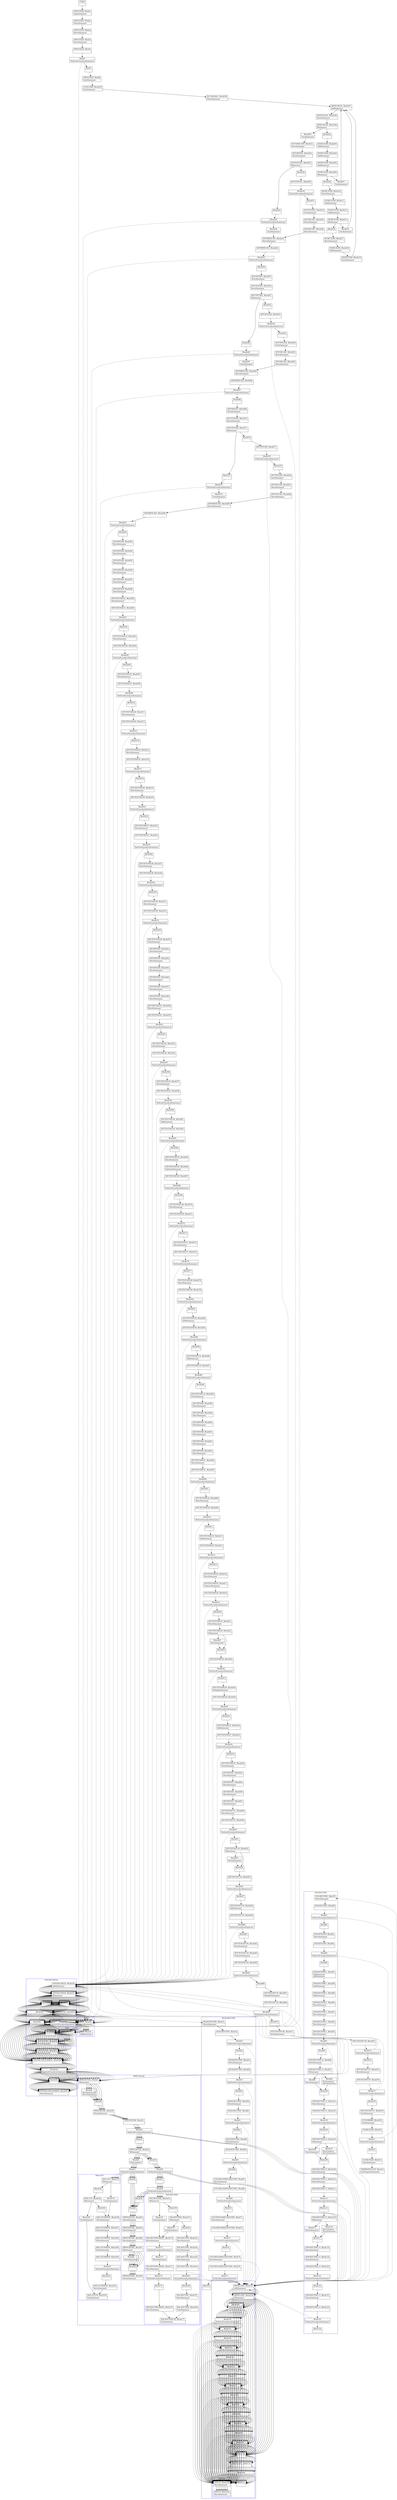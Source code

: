digraph Cfg {
compound=true;
node [
shape = "record"
]

edge [
arrowtail = "empty"
]
Block0 [
label = "{START|}"
]
Block1 [
label = "{OPEN-FILES. Block1|OpenStatement\l}"
]
Block2 [
label = "{OPEN-FILES. Block2|MoveStatement\l}"
]
Block3 [
label = "{OPEN-FILES. Block3|MoveStatement\l}"
]
Block4 [
label = "{OPEN-FILES. Block4|MoveStatement\l}"
]
Block5 [
label = "{OPEN-FILES. Block5|}"
]
Block6 [
label = "{Block6|PerformProcedureStatement\l}"
]
subgraph cluster_1{
color = blue;
label = "HEAD-ROUTINE";
Block51 [
label = "{HEAD-ROUTINE. Block51|MoveStatement\l}"
]
Block52 [
label = "{HEAD-ROUTINE. Block52|}"
]
Block53 [
label = "{Block53|PerformProcedureStatement\l}"
]
subgraph cluster_7{
color = blue;
label = "WRITE-LINE";
Block127 [
label = "{WRITE-LINE. Block127|AddStatement\l}"
]
Block128 [
label = "{WRITE-LINE. Block128|IfStatement\l}"
]
Block129 [
label = "{Block129|MoveStatement\lMoveStatement\lWriteStatement\lMoveStatement\l}"
]
Block130 [
label = "{Block130|PerformProcedureStatement\l}"
]
subgraph cluster_21{
color = blue;
label = "WRT-LN";
Block148 [
label = "{WRT-LN. Block148|WriteStatement\l}"
]
Block149 [
label = "{WRT-LN. Block149|MoveStatement\l}"
]
Block148 -> Block149

}
Block130 -> Block148 [style=dashed]

Block131 [
label = "{Block131|MoveStatement\l}"
]
Block132 [
label = "{Block132|PerformProcedureStatement\l}"
]
subgraph cluster_22{
color = blue;
label = "WRT-LN";
Block148 [
label = "{WRT-LN. Block148|WriteStatement\l}"
]
Block149 [
label = "{WRT-LN. Block149|MoveStatement\l}"
]
Block148 -> Block149

}
Block132 -> Block148 [style=dashed]

Block133 [
label = "{Block133|MoveStatement\l}"
]
Block134 [
label = "{Block134|PerformProcedureStatement\l}"
]
subgraph cluster_23{
color = blue;
label = "WRT-LN";
Block148 [
label = "{WRT-LN. Block148|WriteStatement\l}"
]
Block149 [
label = "{WRT-LN. Block149|MoveStatement\l}"
]
Block148 -> Block149

}
Block134 -> Block148 [style=dashed]

Block135 [
label = "{Block135|MoveStatement\l}"
]
Block136 [
label = "{Block136|PerformProcedureStatement\l}"
]
subgraph cluster_24{
color = blue;
label = "WRT-LN";
Block148 [
label = "{WRT-LN. Block148|WriteStatement\l}"
]
Block149 [
label = "{WRT-LN. Block149|MoveStatement\l}"
]
Block148 -> Block149

}
Block136 -> Block148 [style=dashed]

Block137 [
label = "{Block137|MoveStatement\l}"
]
Block138 [
label = "{Block138|PerformProcedureStatement\l}"
]
subgraph cluster_25{
color = blue;
label = "WRT-LN";
Block148 [
label = "{WRT-LN. Block148|WriteStatement\l}"
]
Block149 [
label = "{WRT-LN. Block149|MoveStatement\l}"
]
Block148 -> Block149

}
Block138 -> Block148 [style=dashed]

Block139 [
label = "{Block139|MoveStatement\l}"
]
Block140 [
label = "{Block140|PerformProcedureStatement\l}"
]
subgraph cluster_26{
color = blue;
label = "WRT-LN";
Block148 [
label = "{WRT-LN. Block148|WriteStatement\l}"
]
Block149 [
label = "{WRT-LN. Block149|MoveStatement\l}"
]
Block148 -> Block149

}
Block140 -> Block148 [style=dashed]

Block141 [
label = "{Block141|MoveStatement\l}"
]
Block142 [
label = "{Block142|PerformProcedureStatement\l}"
]
subgraph cluster_27{
color = blue;
label = "WRT-LN";
Block148 [
label = "{WRT-LN. Block148|WriteStatement\l}"
]
Block149 [
label = "{WRT-LN. Block149|MoveStatement\l}"
]
Block148 -> Block149

}
Block142 -> Block148 [style=dashed]

Block143 [
label = "{Block143|MoveStatement\lMoveStatement\l}"
]
Block144 [
label = "{Block144|}"
]
Block145 [
label = "{WRITE-LINE. Block145|}"
]
Block146 [
label = "{Block146|PerformProcedureStatement\l}"
]
subgraph cluster_28{
color = blue;
label = "WRT-LN";
Block148 [
label = "{WRT-LN. Block148|WriteStatement\l}"
]
Block149 [
label = "{WRT-LN. Block149|MoveStatement\l}"
]
Block148 -> Block149

}
Block146 -> Block148 [style=dashed]

Block147 [
label = "{Block147|}"
]
Block127 -> Block128
Block128 -> Block129
Block128 -> Block144
Block129 -> Block130
Block130 -> Block131
Block131 -> Block132
Block132 -> Block133
Block133 -> Block134
Block134 -> Block135
Block135 -> Block136
Block136 -> Block137
Block137 -> Block138
Block138 -> Block139
Block139 -> Block140
Block140 -> Block141
Block141 -> Block142
Block142 -> Block143
Block143 -> Block144
Block144 -> Block145
Block145 -> Block146
Block146 -> Block147

}
Block53 -> Block127 [style=dashed]

Block54 [
label = "{Block54|}"
]
Block55 [
label = "{HEAD-ROUTINE. Block55|MoveStatement\l}"
]
Block56 [
label = "{HEAD-ROUTINE. Block56|}"
]
Block57 [
label = "{Block57|PerformProcedureStatement\l}"
]
subgraph cluster_8{
color = blue;
label = "WRITE-LINE";
Block127 [
label = "{WRITE-LINE. Block127|AddStatement\l}"
]
Block128 [
label = "{WRITE-LINE. Block128|IfStatement\l}"
]
Block129 [
label = "{Block129|MoveStatement\lMoveStatement\lWriteStatement\lMoveStatement\l}"
]
Block130 [
label = "{Block130|PerformProcedureStatement\l}"
]
Block130 -> Block148 [style=dashed]

Block131 [
label = "{Block131|MoveStatement\l}"
]
Block132 [
label = "{Block132|PerformProcedureStatement\l}"
]
Block132 -> Block148 [style=dashed]

Block133 [
label = "{Block133|MoveStatement\l}"
]
Block134 [
label = "{Block134|PerformProcedureStatement\l}"
]
Block134 -> Block148 [style=dashed]

Block135 [
label = "{Block135|MoveStatement\l}"
]
Block136 [
label = "{Block136|PerformProcedureStatement\l}"
]
Block136 -> Block148 [style=dashed]

Block137 [
label = "{Block137|MoveStatement\l}"
]
Block138 [
label = "{Block138|PerformProcedureStatement\l}"
]
Block138 -> Block148 [style=dashed]

Block139 [
label = "{Block139|MoveStatement\l}"
]
Block140 [
label = "{Block140|PerformProcedureStatement\l}"
]
Block140 -> Block148 [style=dashed]

Block141 [
label = "{Block141|MoveStatement\l}"
]
Block142 [
label = "{Block142|PerformProcedureStatement\l}"
]
Block142 -> Block148 [style=dashed]

Block143 [
label = "{Block143|MoveStatement\lMoveStatement\l}"
]
Block144 [
label = "{Block144|}"
]
Block145 [
label = "{WRITE-LINE. Block145|}"
]
Block146 [
label = "{Block146|PerformProcedureStatement\l}"
]
Block146 -> Block148 [style=dashed]

Block147 [
label = "{Block147|}"
]
Block127 -> Block128
Block128 -> Block129
Block128 -> Block144
Block129 -> Block130
Block130 -> Block131
Block131 -> Block132
Block132 -> Block133
Block133 -> Block134
Block134 -> Block135
Block135 -> Block136
Block136 -> Block137
Block137 -> Block138
Block138 -> Block139
Block139 -> Block140
Block140 -> Block141
Block141 -> Block142
Block142 -> Block143
Block143 -> Block144
Block144 -> Block145
Block145 -> Block146
Block146 -> Block147

}
Block57 -> Block127 [style=dashed]

Block58 [
label = "{Block58|}"
]
Block59 [
label = "{HEAD-ROUTINE. Block59|MoveStatement\l}"
]
Block60 [
label = "{HEAD-ROUTINE. Block60|}"
]
Block61 [
label = "{Block61|PerformProcedureStatement\l}"
]
subgraph cluster_9{
color = blue;
label = "WRITE-LINE";
Block127 [
label = "{WRITE-LINE. Block127|AddStatement\l}"
]
Block128 [
label = "{WRITE-LINE. Block128|IfStatement\l}"
]
Block129 [
label = "{Block129|MoveStatement\lMoveStatement\lWriteStatement\lMoveStatement\l}"
]
Block130 [
label = "{Block130|PerformProcedureStatement\l}"
]
Block130 -> Block148 [style=dashed]

Block131 [
label = "{Block131|MoveStatement\l}"
]
Block132 [
label = "{Block132|PerformProcedureStatement\l}"
]
Block132 -> Block148 [style=dashed]

Block133 [
label = "{Block133|MoveStatement\l}"
]
Block134 [
label = "{Block134|PerformProcedureStatement\l}"
]
Block134 -> Block148 [style=dashed]

Block135 [
label = "{Block135|MoveStatement\l}"
]
Block136 [
label = "{Block136|PerformProcedureStatement\l}"
]
Block136 -> Block148 [style=dashed]

Block137 [
label = "{Block137|MoveStatement\l}"
]
Block138 [
label = "{Block138|PerformProcedureStatement\l}"
]
Block138 -> Block148 [style=dashed]

Block139 [
label = "{Block139|MoveStatement\l}"
]
Block140 [
label = "{Block140|PerformProcedureStatement\l}"
]
Block140 -> Block148 [style=dashed]

Block141 [
label = "{Block141|MoveStatement\l}"
]
Block142 [
label = "{Block142|PerformProcedureStatement\l}"
]
Block142 -> Block148 [style=dashed]

Block143 [
label = "{Block143|MoveStatement\lMoveStatement\l}"
]
Block144 [
label = "{Block144|}"
]
Block145 [
label = "{WRITE-LINE. Block145|}"
]
Block146 [
label = "{Block146|PerformProcedureStatement\l}"
]
Block146 -> Block148 [style=dashed]

Block147 [
label = "{Block147|}"
]
Block127 -> Block128
Block128 -> Block129
Block128 -> Block144
Block129 -> Block130
Block130 -> Block131
Block131 -> Block132
Block132 -> Block133
Block133 -> Block134
Block134 -> Block135
Block135 -> Block136
Block136 -> Block137
Block137 -> Block138
Block138 -> Block139
Block139 -> Block140
Block140 -> Block141
Block141 -> Block142
Block142 -> Block143
Block143 -> Block144
Block144 -> Block145
Block145 -> Block146
Block146 -> Block147

}
Block61 -> Block127 [style=dashed]

Block62 [
label = "{Block62|}"
]
Block63 [
label = "{HEAD-ROUTINE. Block63|MoveStatement\l}"
]
Block64 [
label = "{HEAD-ROUTINE. Block64|}"
]
Block65 [
label = "{Block65|PerformProcedureStatement\l}"
]
subgraph cluster_10{
color = blue;
label = "WRITE-LINE";
Block127 [
label = "{WRITE-LINE. Block127|AddStatement\l}"
]
Block128 [
label = "{WRITE-LINE. Block128|IfStatement\l}"
]
Block129 [
label = "{Block129|MoveStatement\lMoveStatement\lWriteStatement\lMoveStatement\l}"
]
Block130 [
label = "{Block130|PerformProcedureStatement\l}"
]
Block130 -> Block148 [style=dashed]

Block131 [
label = "{Block131|MoveStatement\l}"
]
Block132 [
label = "{Block132|PerformProcedureStatement\l}"
]
Block132 -> Block148 [style=dashed]

Block133 [
label = "{Block133|MoveStatement\l}"
]
Block134 [
label = "{Block134|PerformProcedureStatement\l}"
]
Block134 -> Block148 [style=dashed]

Block135 [
label = "{Block135|MoveStatement\l}"
]
Block136 [
label = "{Block136|PerformProcedureStatement\l}"
]
Block136 -> Block148 [style=dashed]

Block137 [
label = "{Block137|MoveStatement\l}"
]
Block138 [
label = "{Block138|PerformProcedureStatement\l}"
]
Block138 -> Block148 [style=dashed]

Block139 [
label = "{Block139|MoveStatement\l}"
]
Block140 [
label = "{Block140|PerformProcedureStatement\l}"
]
Block140 -> Block148 [style=dashed]

Block141 [
label = "{Block141|MoveStatement\l}"
]
Block142 [
label = "{Block142|PerformProcedureStatement\l}"
]
Block142 -> Block148 [style=dashed]

Block143 [
label = "{Block143|MoveStatement\lMoveStatement\l}"
]
Block144 [
label = "{Block144|}"
]
Block145 [
label = "{WRITE-LINE. Block145|}"
]
Block146 [
label = "{Block146|PerformProcedureStatement\l}"
]
Block146 -> Block148 [style=dashed]

Block147 [
label = "{Block147|}"
]
Block127 -> Block128
Block128 -> Block129
Block128 -> Block144
Block129 -> Block130
Block130 -> Block131
Block131 -> Block132
Block132 -> Block133
Block133 -> Block134
Block134 -> Block135
Block135 -> Block136
Block136 -> Block137
Block137 -> Block138
Block138 -> Block139
Block139 -> Block140
Block140 -> Block141
Block141 -> Block142
Block142 -> Block143
Block143 -> Block144
Block144 -> Block145
Block145 -> Block146
Block146 -> Block147

}
Block65 -> Block127 [style=dashed]

Block66 [
label = "{Block66|}"
]
Block67 [
label = "{COLUMN-NAMES-ROUTINE. Block67|MoveStatement\l}"
]
Block68 [
label = "{COLUMN-NAMES-ROUTINE. Block68|}"
]
Block69 [
label = "{Block69|PerformProcedureStatement\l}"
]
subgraph cluster_11{
color = blue;
label = "WRITE-LINE";
Block127 [
label = "{WRITE-LINE. Block127|AddStatement\l}"
]
Block128 [
label = "{WRITE-LINE. Block128|IfStatement\l}"
]
Block129 [
label = "{Block129|MoveStatement\lMoveStatement\lWriteStatement\lMoveStatement\l}"
]
Block130 [
label = "{Block130|PerformProcedureStatement\l}"
]
Block130 -> Block148 [style=dashed]

Block131 [
label = "{Block131|MoveStatement\l}"
]
Block132 [
label = "{Block132|PerformProcedureStatement\l}"
]
Block132 -> Block148 [style=dashed]

Block133 [
label = "{Block133|MoveStatement\l}"
]
Block134 [
label = "{Block134|PerformProcedureStatement\l}"
]
Block134 -> Block148 [style=dashed]

Block135 [
label = "{Block135|MoveStatement\l}"
]
Block136 [
label = "{Block136|PerformProcedureStatement\l}"
]
Block136 -> Block148 [style=dashed]

Block137 [
label = "{Block137|MoveStatement\l}"
]
Block138 [
label = "{Block138|PerformProcedureStatement\l}"
]
Block138 -> Block148 [style=dashed]

Block139 [
label = "{Block139|MoveStatement\l}"
]
Block140 [
label = "{Block140|PerformProcedureStatement\l}"
]
Block140 -> Block148 [style=dashed]

Block141 [
label = "{Block141|MoveStatement\l}"
]
Block142 [
label = "{Block142|PerformProcedureStatement\l}"
]
Block142 -> Block148 [style=dashed]

Block143 [
label = "{Block143|MoveStatement\lMoveStatement\l}"
]
Block144 [
label = "{Block144|}"
]
Block145 [
label = "{WRITE-LINE. Block145|}"
]
Block146 [
label = "{Block146|PerformProcedureStatement\l}"
]
Block146 -> Block148 [style=dashed]

Block147 [
label = "{Block147|}"
]
Block127 -> Block128
Block128 -> Block129
Block128 -> Block144
Block129 -> Block130
Block130 -> Block131
Block131 -> Block132
Block132 -> Block133
Block133 -> Block134
Block134 -> Block135
Block135 -> Block136
Block136 -> Block137
Block137 -> Block138
Block138 -> Block139
Block139 -> Block140
Block140 -> Block141
Block141 -> Block142
Block142 -> Block143
Block143 -> Block144
Block144 -> Block145
Block145 -> Block146
Block146 -> Block147

}
Block69 -> Block127 [style=dashed]

Block70 [
label = "{Block70|}"
]
Block71 [
label = "{COLUMN-NAMES-ROUTINE. Block71|MoveStatement\l}"
]
Block72 [
label = "{COLUMN-NAMES-ROUTINE. Block72|}"
]
Block73 [
label = "{Block73|PerformProcedureStatement\l}"
]
subgraph cluster_12{
color = blue;
label = "WRITE-LINE";
Block127 [
label = "{WRITE-LINE. Block127|AddStatement\l}"
]
Block128 [
label = "{WRITE-LINE. Block128|IfStatement\l}"
]
Block129 [
label = "{Block129|MoveStatement\lMoveStatement\lWriteStatement\lMoveStatement\l}"
]
Block130 [
label = "{Block130|PerformProcedureStatement\l}"
]
Block130 -> Block148 [style=dashed]

Block131 [
label = "{Block131|MoveStatement\l}"
]
Block132 [
label = "{Block132|PerformProcedureStatement\l}"
]
Block132 -> Block148 [style=dashed]

Block133 [
label = "{Block133|MoveStatement\l}"
]
Block134 [
label = "{Block134|PerformProcedureStatement\l}"
]
Block134 -> Block148 [style=dashed]

Block135 [
label = "{Block135|MoveStatement\l}"
]
Block136 [
label = "{Block136|PerformProcedureStatement\l}"
]
Block136 -> Block148 [style=dashed]

Block137 [
label = "{Block137|MoveStatement\l}"
]
Block138 [
label = "{Block138|PerformProcedureStatement\l}"
]
Block138 -> Block148 [style=dashed]

Block139 [
label = "{Block139|MoveStatement\l}"
]
Block140 [
label = "{Block140|PerformProcedureStatement\l}"
]
Block140 -> Block148 [style=dashed]

Block141 [
label = "{Block141|MoveStatement\l}"
]
Block142 [
label = "{Block142|PerformProcedureStatement\l}"
]
Block142 -> Block148 [style=dashed]

Block143 [
label = "{Block143|MoveStatement\lMoveStatement\l}"
]
Block144 [
label = "{Block144|}"
]
Block145 [
label = "{WRITE-LINE. Block145|}"
]
Block146 [
label = "{Block146|PerformProcedureStatement\l}"
]
Block146 -> Block148 [style=dashed]

Block147 [
label = "{Block147|}"
]
Block127 -> Block128
Block128 -> Block129
Block128 -> Block144
Block129 -> Block130
Block130 -> Block131
Block131 -> Block132
Block132 -> Block133
Block133 -> Block134
Block134 -> Block135
Block135 -> Block136
Block136 -> Block137
Block137 -> Block138
Block138 -> Block139
Block139 -> Block140
Block140 -> Block141
Block141 -> Block142
Block142 -> Block143
Block143 -> Block144
Block144 -> Block145
Block145 -> Block146
Block146 -> Block147

}
Block73 -> Block127 [style=dashed]

Block74 [
label = "{Block74|}"
]
Block75 [
label = "{COLUMN-NAMES-ROUTINE. Block75|MoveStatement\l}"
]
Block76 [
label = "{COLUMN-NAMES-ROUTINE. Block76|}"
]
Block77 [
label = "{Block77|PerformProcedureStatement\l}"
]
subgraph cluster_13{
color = blue;
label = "WRITE-LINE";
Block127 [
label = "{WRITE-LINE. Block127|AddStatement\l}"
]
Block128 [
label = "{WRITE-LINE. Block128|IfStatement\l}"
]
Block129 [
label = "{Block129|MoveStatement\lMoveStatement\lWriteStatement\lMoveStatement\l}"
]
Block130 [
label = "{Block130|PerformProcedureStatement\l}"
]
Block130 -> Block148 [style=dashed]

Block131 [
label = "{Block131|MoveStatement\l}"
]
Block132 [
label = "{Block132|PerformProcedureStatement\l}"
]
Block132 -> Block148 [style=dashed]

Block133 [
label = "{Block133|MoveStatement\l}"
]
Block134 [
label = "{Block134|PerformProcedureStatement\l}"
]
Block134 -> Block148 [style=dashed]

Block135 [
label = "{Block135|MoveStatement\l}"
]
Block136 [
label = "{Block136|PerformProcedureStatement\l}"
]
Block136 -> Block148 [style=dashed]

Block137 [
label = "{Block137|MoveStatement\l}"
]
Block138 [
label = "{Block138|PerformProcedureStatement\l}"
]
Block138 -> Block148 [style=dashed]

Block139 [
label = "{Block139|MoveStatement\l}"
]
Block140 [
label = "{Block140|PerformProcedureStatement\l}"
]
Block140 -> Block148 [style=dashed]

Block141 [
label = "{Block141|MoveStatement\l}"
]
Block142 [
label = "{Block142|PerformProcedureStatement\l}"
]
Block142 -> Block148 [style=dashed]

Block143 [
label = "{Block143|MoveStatement\lMoveStatement\l}"
]
Block144 [
label = "{Block144|}"
]
Block145 [
label = "{WRITE-LINE. Block145|}"
]
Block146 [
label = "{Block146|PerformProcedureStatement\l}"
]
Block146 -> Block148 [style=dashed]

Block147 [
label = "{Block147|}"
]
Block127 -> Block128
Block128 -> Block129
Block128 -> Block144
Block129 -> Block130
Block130 -> Block131
Block131 -> Block132
Block132 -> Block133
Block133 -> Block134
Block134 -> Block135
Block135 -> Block136
Block136 -> Block137
Block137 -> Block138
Block138 -> Block139
Block139 -> Block140
Block140 -> Block141
Block141 -> Block142
Block142 -> Block143
Block143 -> Block144
Block144 -> Block145
Block145 -> Block146
Block146 -> Block147

}
Block77 -> Block127 [style=dashed]

Block78 [
label = "{Block78|}"
]
Block51 -> Block52
Block52 -> Block53
Block53 -> Block54
Block54 -> Block55
Block55 -> Block56
Block56 -> Block57
Block57 -> Block58
Block58 -> Block59
Block59 -> Block60
Block60 -> Block61
Block61 -> Block62
Block62 -> Block63
Block63 -> Block64
Block64 -> Block65
Block65 -> Block66
Block66 -> Block67
Block67 -> Block68
Block68 -> Block69
Block69 -> Block70
Block70 -> Block71
Block71 -> Block72
Block72 -> Block73
Block73 -> Block74
Block74 -> Block75
Block75 -> Block76
Block76 -> Block77
Block77 -> Block78

}
Block6 -> Block51 [style=dashed]

Block7 [
label = "{Block7|}"
]
Block8 [
label = "{OPEN-FILES. Block8|GotoStatement\l}"
]
Block195 [
label = "{CCVS1-EXIT. Block195|ExitStatement\l}"
]
Block196 [
label = "{NC138A-0001. Block196|MoveStatement\l}"
]
Block197 [
label = "{MOVE-VALUE. Block197|AddStatement\l}"
]
Block198 [
label = "{MOVE-VALUE. Block198|MoveStatement\l}"
]
Block199 [
label = "{MOVE-VALUE. Block199|IfStatement\l}"
]
Block200 [
label = "{Block200|GotoStatement\l}"
]
Block221 [
label = "{SECT-0002-INIT. Block221|MoveStatement\l}"
]
Block222 [
label = "{SEP-INIT-001. Block222|MoveStatement\l}"
]
Block223 [
label = "{SEP-TEST-001. Block223|IfStatement\l}"
]
Block224 [
label = "{Block224|}"
]
Block225 [
label = "{Block225|PerformProcedureStatement\l}"
]
subgraph cluster_34{
color = blue;
label = "PASS";
Block20 [
label = "{PASS. Block20|MoveStatement\l}"
]
Block21 [
label = "{PASS. Block21|AddStatement\l}"
]
Block20 -> Block21

}
Block225 -> Block20 [style=dashed]

Block226 [
label = "{Block226|GotoStatement\l}"
]
Block241 [
label = "{SEP-WRITE-001. Block241|MoveStatement\l}"
]
Block242 [
label = "{SEP-WRITE-001. Block242|}"
]
Block243 [
label = "{Block243|PerformProcedureStatement\l}"
]
subgraph cluster_37{
color = blue;
label = "PRINT-DETAIL";
Block27 [
label = "{PRINT-DETAIL. Block27|IfStatement\l}"
]
Block28 [
label = "{Block28|MoveStatement\lMoveStatement\l}"
]
Block29 [
label = "{Block29|}"
]
Block30 [
label = "{PRINT-DETAIL. Block30|MoveStatement\l}"
]
Block31 [
label = "{PRINT-DETAIL. Block31|}"
]
Block32 [
label = "{Block32|PerformProcedureStatement\l}"
]
subgraph cluster_3{
color = blue;
label = "WRITE-LINE";
Block127 [
label = "{WRITE-LINE. Block127|AddStatement\l}"
]
Block128 [
label = "{WRITE-LINE. Block128|IfStatement\l}"
]
Block129 [
label = "{Block129|MoveStatement\lMoveStatement\lWriteStatement\lMoveStatement\l}"
]
Block130 [
label = "{Block130|PerformProcedureStatement\l}"
]
Block130 -> Block148 [style=dashed]

Block131 [
label = "{Block131|MoveStatement\l}"
]
Block132 [
label = "{Block132|PerformProcedureStatement\l}"
]
Block132 -> Block148 [style=dashed]

Block133 [
label = "{Block133|MoveStatement\l}"
]
Block134 [
label = "{Block134|PerformProcedureStatement\l}"
]
Block134 -> Block148 [style=dashed]

Block135 [
label = "{Block135|MoveStatement\l}"
]
Block136 [
label = "{Block136|PerformProcedureStatement\l}"
]
Block136 -> Block148 [style=dashed]

Block137 [
label = "{Block137|MoveStatement\l}"
]
Block138 [
label = "{Block138|PerformProcedureStatement\l}"
]
Block138 -> Block148 [style=dashed]

Block139 [
label = "{Block139|MoveStatement\l}"
]
Block140 [
label = "{Block140|PerformProcedureStatement\l}"
]
Block140 -> Block148 [style=dashed]

Block141 [
label = "{Block141|MoveStatement\l}"
]
Block142 [
label = "{Block142|PerformProcedureStatement\l}"
]
Block142 -> Block148 [style=dashed]

Block143 [
label = "{Block143|MoveStatement\lMoveStatement\l}"
]
Block144 [
label = "{Block144|}"
]
Block145 [
label = "{WRITE-LINE. Block145|}"
]
Block146 [
label = "{Block146|PerformProcedureStatement\l}"
]
Block146 -> Block148 [style=dashed]

Block147 [
label = "{Block147|}"
]
Block127 -> Block128
Block128 -> Block129
Block128 -> Block144
Block129 -> Block130
Block130 -> Block131
Block131 -> Block132
Block132 -> Block133
Block133 -> Block134
Block134 -> Block135
Block135 -> Block136
Block136 -> Block137
Block137 -> Block138
Block138 -> Block139
Block139 -> Block140
Block140 -> Block141
Block141 -> Block142
Block142 -> Block143
Block143 -> Block144
Block144 -> Block145
Block145 -> Block146
Block146 -> Block147

}
Block32 -> Block127 [style=dashed]

Block33 [
label = "{Block33|}"
]
Block34 [
label = "{PRINT-DETAIL. Block34|IfStatement\l}"
]
Block35 [
label = "{Block35|}"
]
Block36 [
label = "{Block36|PerformProcedureStatement\l}"
]
subgraph cluster_4{
color = blue;
label = "WRITE-LINE";
Block127 [
label = "{WRITE-LINE. Block127|AddStatement\l}"
]
Block128 [
label = "{WRITE-LINE. Block128|IfStatement\l}"
]
Block129 [
label = "{Block129|MoveStatement\lMoveStatement\lWriteStatement\lMoveStatement\l}"
]
Block130 [
label = "{Block130|PerformProcedureStatement\l}"
]
Block130 -> Block148 [style=dashed]

Block131 [
label = "{Block131|MoveStatement\l}"
]
Block132 [
label = "{Block132|PerformProcedureStatement\l}"
]
Block132 -> Block148 [style=dashed]

Block133 [
label = "{Block133|MoveStatement\l}"
]
Block134 [
label = "{Block134|PerformProcedureStatement\l}"
]
Block134 -> Block148 [style=dashed]

Block135 [
label = "{Block135|MoveStatement\l}"
]
Block136 [
label = "{Block136|PerformProcedureStatement\l}"
]
Block136 -> Block148 [style=dashed]

Block137 [
label = "{Block137|MoveStatement\l}"
]
Block138 [
label = "{Block138|PerformProcedureStatement\l}"
]
Block138 -> Block148 [style=dashed]

Block139 [
label = "{Block139|MoveStatement\l}"
]
Block140 [
label = "{Block140|PerformProcedureStatement\l}"
]
Block140 -> Block148 [style=dashed]

Block141 [
label = "{Block141|MoveStatement\l}"
]
Block142 [
label = "{Block142|PerformProcedureStatement\l}"
]
Block142 -> Block148 [style=dashed]

Block143 [
label = "{Block143|MoveStatement\lMoveStatement\l}"
]
Block144 [
label = "{Block144|}"
]
Block145 [
label = "{WRITE-LINE. Block145|}"
]
Block146 [
label = "{Block146|PerformProcedureStatement\l}"
]
Block146 -> Block148 [style=dashed]

Block147 [
label = "{Block147|}"
]
Block127 -> Block128
Block128 -> Block129
Block128 -> Block144
Block129 -> Block130
Block130 -> Block131
Block131 -> Block132
Block132 -> Block133
Block133 -> Block134
Block134 -> Block135
Block135 -> Block136
Block136 -> Block137
Block137 -> Block138
Block138 -> Block139
Block139 -> Block140
Block140 -> Block141
Block141 -> Block142
Block142 -> Block143
Block143 -> Block144
Block144 -> Block145
Block145 -> Block146
Block146 -> Block147

}
Block36 -> Block127 [style=dashed]

Block37 [
label = "{Block37|}"
]
Block38 [
label = "{Block38|PerformProcedureStatement\l}"
]
subgraph cluster_5{
color = blue;
label = "FAIL-ROUTINE";
Block153 [
label = "{FAIL-ROUTINE. Block153|IfStatement\l}"
]
Block154 [
label = "{Block154|GotoStatement\l}"
]
Block170 [
label = "{FAIL-ROUTINE-WRITE. Block170|MoveStatement\l}"
]
Block171 [
label = "{Block171|PerformProcedureStatement\l}"
]
subgraph cluster_31{
color = blue;
label = "WRITE-LINE";
Block127 [
label = "{WRITE-LINE. Block127|AddStatement\l}"
]
Block128 [
label = "{WRITE-LINE. Block128|IfStatement\l}"
]
Block129 [
label = "{Block129|MoveStatement\lMoveStatement\lWriteStatement\lMoveStatement\l}"
]
Block130 [
label = "{Block130|PerformProcedureStatement\l}"
]
Block130 -> Block148 [style=dashed]

Block131 [
label = "{Block131|MoveStatement\l}"
]
Block132 [
label = "{Block132|PerformProcedureStatement\l}"
]
Block132 -> Block148 [style=dashed]

Block133 [
label = "{Block133|MoveStatement\l}"
]
Block134 [
label = "{Block134|PerformProcedureStatement\l}"
]
Block134 -> Block148 [style=dashed]

Block135 [
label = "{Block135|MoveStatement\l}"
]
Block136 [
label = "{Block136|PerformProcedureStatement\l}"
]
Block136 -> Block148 [style=dashed]

Block137 [
label = "{Block137|MoveStatement\l}"
]
Block138 [
label = "{Block138|PerformProcedureStatement\l}"
]
Block138 -> Block148 [style=dashed]

Block139 [
label = "{Block139|MoveStatement\l}"
]
Block140 [
label = "{Block140|PerformProcedureStatement\l}"
]
Block140 -> Block148 [style=dashed]

Block141 [
label = "{Block141|MoveStatement\l}"
]
Block142 [
label = "{Block142|PerformProcedureStatement\l}"
]
Block142 -> Block148 [style=dashed]

Block143 [
label = "{Block143|MoveStatement\lMoveStatement\l}"
]
Block144 [
label = "{Block144|}"
]
Block145 [
label = "{WRITE-LINE. Block145|}"
]
Block146 [
label = "{Block146|PerformProcedureStatement\l}"
]
Block146 -> Block148 [style=dashed]

Block147 [
label = "{Block147|}"
]
Block127 -> Block128
Block128 -> Block129
Block128 -> Block144
Block129 -> Block130
Block130 -> Block131
Block131 -> Block132
Block132 -> Block133
Block133 -> Block134
Block134 -> Block135
Block135 -> Block136
Block136 -> Block137
Block137 -> Block138
Block138 -> Block139
Block139 -> Block140
Block140 -> Block141
Block141 -> Block142
Block142 -> Block143
Block143 -> Block144
Block144 -> Block145
Block145 -> Block146
Block146 -> Block147

}
Block171 -> Block127 [style=dashed]

Block172 [
label = "{Block172|MoveStatement\l}"
]
Block173 [
label = "{FAIL-ROUTINE-WRITE. Block173|MoveStatement\l}"
]
Block174 [
label = "{Block174|PerformProcedureStatement\l}"
]
subgraph cluster_32{
color = blue;
label = "WRITE-LINE";
Block127 [
label = "{WRITE-LINE. Block127|AddStatement\l}"
]
Block128 [
label = "{WRITE-LINE. Block128|IfStatement\l}"
]
Block129 [
label = "{Block129|MoveStatement\lMoveStatement\lWriteStatement\lMoveStatement\l}"
]
Block130 [
label = "{Block130|PerformProcedureStatement\l}"
]
Block130 -> Block148 [style=dashed]

Block131 [
label = "{Block131|MoveStatement\l}"
]
Block132 [
label = "{Block132|PerformProcedureStatement\l}"
]
Block132 -> Block148 [style=dashed]

Block133 [
label = "{Block133|MoveStatement\l}"
]
Block134 [
label = "{Block134|PerformProcedureStatement\l}"
]
Block134 -> Block148 [style=dashed]

Block135 [
label = "{Block135|MoveStatement\l}"
]
Block136 [
label = "{Block136|PerformProcedureStatement\l}"
]
Block136 -> Block148 [style=dashed]

Block137 [
label = "{Block137|MoveStatement\l}"
]
Block138 [
label = "{Block138|PerformProcedureStatement\l}"
]
Block138 -> Block148 [style=dashed]

Block139 [
label = "{Block139|MoveStatement\l}"
]
Block140 [
label = "{Block140|PerformProcedureStatement\l}"
]
Block140 -> Block148 [style=dashed]

Block141 [
label = "{Block141|MoveStatement\l}"
]
Block142 [
label = "{Block142|PerformProcedureStatement\l}"
]
Block142 -> Block148 [style=dashed]

Block143 [
label = "{Block143|MoveStatement\lMoveStatement\l}"
]
Block144 [
label = "{Block144|}"
]
Block145 [
label = "{WRITE-LINE. Block145|}"
]
Block146 [
label = "{Block146|PerformProcedureStatement\l}"
]
Block146 -> Block148 [style=dashed]

Block147 [
label = "{Block147|}"
]
Block127 -> Block128
Block128 -> Block129
Block128 -> Block144
Block129 -> Block130
Block130 -> Block131
Block131 -> Block132
Block132 -> Block133
Block133 -> Block134
Block134 -> Block135
Block135 -> Block136
Block136 -> Block137
Block137 -> Block138
Block138 -> Block139
Block139 -> Block140
Block140 -> Block141
Block141 -> Block142
Block142 -> Block143
Block143 -> Block144
Block144 -> Block145
Block145 -> Block146
Block146 -> Block147

}
Block174 -> Block127 [style=dashed]

Block175 [
label = "{Block175|}"
]
Block176 [
label = "{FAIL-ROUTINE-WRITE. Block176|MoveStatement\l}"
]
Block177 [
label = "{FAIL-ROUTINE-EX. Block177|ExitStatement\l}"
]
Block156 [
label = "{Block156|}"
]
Block157 [
label = "{FAIL-ROUTINE. Block157|IfStatement\l}"
]
Block158 [
label = "{Block158|GotoStatement\l}"
]
Block160 [
label = "{Block160|}"
]
Block161 [
label = "{FAIL-ROUTINE. Block161|MoveStatement\l}"
]
Block162 [
label = "{FAIL-ROUTINE. Block162|MoveStatement\l}"
]
Block163 [
label = "{FAIL-ROUTINE. Block163|MoveStatement\l}"
]
Block164 [
label = "{FAIL-ROUTINE. Block164|}"
]
Block165 [
label = "{Block165|PerformProcedureStatement\l}"
]
subgraph cluster_30{
color = blue;
label = "WRITE-LINE";
Block127 [
label = "{WRITE-LINE. Block127|AddStatement\l}"
]
Block128 [
label = "{WRITE-LINE. Block128|IfStatement\l}"
]
Block129 [
label = "{Block129|MoveStatement\lMoveStatement\lWriteStatement\lMoveStatement\l}"
]
Block130 [
label = "{Block130|PerformProcedureStatement\l}"
]
Block130 -> Block148 [style=dashed]

Block131 [
label = "{Block131|MoveStatement\l}"
]
Block132 [
label = "{Block132|PerformProcedureStatement\l}"
]
Block132 -> Block148 [style=dashed]

Block133 [
label = "{Block133|MoveStatement\l}"
]
Block134 [
label = "{Block134|PerformProcedureStatement\l}"
]
Block134 -> Block148 [style=dashed]

Block135 [
label = "{Block135|MoveStatement\l}"
]
Block136 [
label = "{Block136|PerformProcedureStatement\l}"
]
Block136 -> Block148 [style=dashed]

Block137 [
label = "{Block137|MoveStatement\l}"
]
Block138 [
label = "{Block138|PerformProcedureStatement\l}"
]
Block138 -> Block148 [style=dashed]

Block139 [
label = "{Block139|MoveStatement\l}"
]
Block140 [
label = "{Block140|PerformProcedureStatement\l}"
]
Block140 -> Block148 [style=dashed]

Block141 [
label = "{Block141|MoveStatement\l}"
]
Block142 [
label = "{Block142|PerformProcedureStatement\l}"
]
Block142 -> Block148 [style=dashed]

Block143 [
label = "{Block143|MoveStatement\lMoveStatement\l}"
]
Block144 [
label = "{Block144|}"
]
Block145 [
label = "{WRITE-LINE. Block145|}"
]
Block146 [
label = "{Block146|PerformProcedureStatement\l}"
]
Block146 -> Block148 [style=dashed]

Block147 [
label = "{Block147|}"
]
Block127 -> Block128
Block128 -> Block129
Block128 -> Block144
Block129 -> Block130
Block130 -> Block131
Block131 -> Block132
Block132 -> Block133
Block133 -> Block134
Block134 -> Block135
Block135 -> Block136
Block136 -> Block137
Block137 -> Block138
Block138 -> Block139
Block139 -> Block140
Block140 -> Block141
Block141 -> Block142
Block142 -> Block143
Block143 -> Block144
Block144 -> Block145
Block145 -> Block146
Block146 -> Block147

}
Block165 -> Block127 [style=dashed]

Block166 [
label = "{Block166|}"
]
Block167 [
label = "{FAIL-ROUTINE. Block167|MoveStatement\l}"
]
Block168 [
label = "{FAIL-ROUTINE. Block168|GotoStatement\l}"
]
Block153 -> Block154
Block153 -> Block156
Block154 -> Block170
Block170 -> Block171
Block171 -> Block172
Block172 -> Block173
Block173 -> Block174
Block174 -> Block175
Block175 -> Block176
Block176 -> Block177
Block156 -> Block157
Block157 -> Block158
Block157 -> Block160
Block158 -> Block170
Block160 -> Block161
Block161 -> Block162
Block162 -> Block163
Block163 -> Block164
Block164 -> Block165
Block165 -> Block166
Block166 -> Block167
Block167 -> Block168
Block168 -> Block177

}
Block38 -> Block153 [style=dashed]

Block39 [
label = "{Block39|}"
]
Block43 [
label = "{Block43|}"
]
Block44 [
label = "{PRINT-DETAIL. Block44|MoveStatement\l}"
]
Block45 [
label = "{PRINT-DETAIL. Block45|MoveStatement\l}"
]
Block46 [
label = "{PRINT-DETAIL. Block46|MoveStatement\l}"
]
Block47 [
label = "{PRINT-DETAIL. Block47|IfStatement\l}"
]
Block48 [
label = "{Block48|MoveStatement\l}"
]
Block49 [
label = "{Block49|}"
]
Block50 [
label = "{PRINT-DETAIL. Block50|MoveStatement\l}"
]
Block40 [
label = "{Block40|ElseCondition\l}"
]
Block41 [
label = "{Block41|PerformProcedureStatement\l}"
]
subgraph cluster_6{
color = blue;
label = "BAIL-OUT";
Block178 [
label = "{BAIL-OUT. Block178|IfStatement\l}"
]
Block179 [
label = "{Block179|GotoStatement\l}"
]
Block186 [
label = "{BAIL-OUT-WRITE. Block186|MoveStatement\l}"
]
Block187 [
label = "{BAIL-OUT-WRITE. Block187|MoveStatement\l}"
]
Block188 [
label = "{BAIL-OUT-WRITE. Block188|MoveStatement\l}"
]
Block189 [
label = "{BAIL-OUT-WRITE. Block189|MoveStatement\l}"
]
Block190 [
label = "{BAIL-OUT-WRITE. Block190|}"
]
Block191 [
label = "{Block191|PerformProcedureStatement\l}"
]
subgraph cluster_33{
color = blue;
label = "WRITE-LINE";
Block127 [
label = "{WRITE-LINE. Block127|AddStatement\l}"
]
Block128 [
label = "{WRITE-LINE. Block128|IfStatement\l}"
]
Block129 [
label = "{Block129|MoveStatement\lMoveStatement\lWriteStatement\lMoveStatement\l}"
]
Block130 [
label = "{Block130|PerformProcedureStatement\l}"
]
Block130 -> Block148 [style=dashed]

Block131 [
label = "{Block131|MoveStatement\l}"
]
Block132 [
label = "{Block132|PerformProcedureStatement\l}"
]
Block132 -> Block148 [style=dashed]

Block133 [
label = "{Block133|MoveStatement\l}"
]
Block134 [
label = "{Block134|PerformProcedureStatement\l}"
]
Block134 -> Block148 [style=dashed]

Block135 [
label = "{Block135|MoveStatement\l}"
]
Block136 [
label = "{Block136|PerformProcedureStatement\l}"
]
Block136 -> Block148 [style=dashed]

Block137 [
label = "{Block137|MoveStatement\l}"
]
Block138 [
label = "{Block138|PerformProcedureStatement\l}"
]
Block138 -> Block148 [style=dashed]

Block139 [
label = "{Block139|MoveStatement\l}"
]
Block140 [
label = "{Block140|PerformProcedureStatement\l}"
]
Block140 -> Block148 [style=dashed]

Block141 [
label = "{Block141|MoveStatement\l}"
]
Block142 [
label = "{Block142|PerformProcedureStatement\l}"
]
Block142 -> Block148 [style=dashed]

Block143 [
label = "{Block143|MoveStatement\lMoveStatement\l}"
]
Block144 [
label = "{Block144|}"
]
Block145 [
label = "{WRITE-LINE. Block145|}"
]
Block146 [
label = "{Block146|PerformProcedureStatement\l}"
]
Block146 -> Block148 [style=dashed]

Block147 [
label = "{Block147|}"
]
Block127 -> Block128
Block128 -> Block129
Block128 -> Block144
Block129 -> Block130
Block130 -> Block131
Block131 -> Block132
Block132 -> Block133
Block133 -> Block134
Block134 -> Block135
Block135 -> Block136
Block136 -> Block137
Block137 -> Block138
Block138 -> Block139
Block139 -> Block140
Block140 -> Block141
Block141 -> Block142
Block142 -> Block143
Block143 -> Block144
Block144 -> Block145
Block145 -> Block146
Block146 -> Block147

}
Block191 -> Block127 [style=dashed]

Block192 [
label = "{Block192|}"
]
Block193 [
label = "{BAIL-OUT-WRITE. Block193|MoveStatement\l}"
]
Block194 [
label = "{BAIL-OUT-EX. Block194|ExitStatement\l}"
]
Block181 [
label = "{Block181|}"
]
Block182 [
label = "{BAIL-OUT. Block182|IfStatement\l}"
]
Block183 [
label = "{Block183|GotoStatement\l}"
]
Block185 [
label = "{Block185|}"
]
Block178 -> Block179
Block178 -> Block181
Block179 -> Block186
Block186 -> Block187
Block187 -> Block188
Block188 -> Block189
Block189 -> Block190
Block190 -> Block191
Block191 -> Block192
Block192 -> Block193
Block193 -> Block194
Block181 -> Block182
Block182 -> Block183
Block182 -> Block185
Block183 -> Block194
Block185 -> Block186

}
Block41 -> Block178 [style=dashed]

Block42 [
label = "{Block42|}"
]
Block27 -> Block28
Block27 -> Block29
Block28 -> Block29
Block29 -> Block30
Block30 -> Block31
Block31 -> Block32
Block32 -> Block33
Block33 -> Block34
Block34 -> Block35
Block34 -> Block40
Block35 -> Block36
Block36 -> Block37
Block37 -> Block38
Block38 -> Block39
Block39 -> Block43
Block43 -> Block44
Block44 -> Block45
Block45 -> Block46
Block46 -> Block47
Block47 -> Block48
Block47 -> Block49
Block48 -> Block49
Block49 -> Block50
Block40 -> Block41
Block41 -> Block42
Block42 -> Block43

}
Block243 -> Block27 [style=dashed]

Block244 [
label = "{Block244|}"
]
Block245 [
label = "{SEP-INIT-002. Block245|MoveStatement\l}"
]
Block246 [
label = "{SEP-TEST-002. Block246|MoveStatement\l}"
]
Block247 [
label = "{SEP-TEST-002. Block247|IfStatement\l}"
]
Block248 [
label = "{Block248|}"
]
Block249 [
label = "{Block249|PerformProcedureStatement\l}"
]
subgraph cluster_38{
color = blue;
label = "PASS";
Block20 [
label = "{PASS. Block20|MoveStatement\l}"
]
Block21 [
label = "{PASS. Block21|AddStatement\l}"
]
Block20 -> Block21

}
Block249 -> Block20 [style=dashed]

Block250 [
label = "{Block250|GotoStatement\l}"
]
Block265 [
label = "{SEP-WRITE-002. Block265|MoveStatement\l}"
]
Block266 [
label = "{SEP-WRITE-002. Block266|}"
]
Block267 [
label = "{Block267|PerformProcedureStatement\l}"
]
subgraph cluster_41{
color = blue;
label = "PRINT-DETAIL";
Block27 [
label = "{PRINT-DETAIL. Block27|IfStatement\l}"
]
Block28 [
label = "{Block28|MoveStatement\lMoveStatement\l}"
]
Block29 [
label = "{Block29|}"
]
Block30 [
label = "{PRINT-DETAIL. Block30|MoveStatement\l}"
]
Block31 [
label = "{PRINT-DETAIL. Block31|}"
]
Block32 [
label = "{Block32|PerformProcedureStatement\l}"
]
Block32 -> Block127 [style=dashed]

Block33 [
label = "{Block33|}"
]
Block34 [
label = "{PRINT-DETAIL. Block34|IfStatement\l}"
]
Block35 [
label = "{Block35|}"
]
Block36 [
label = "{Block36|PerformProcedureStatement\l}"
]
Block36 -> Block127 [style=dashed]

Block37 [
label = "{Block37|}"
]
Block38 [
label = "{Block38|PerformProcedureStatement\l}"
]
Block38 -> Block153 [style=dashed]

Block39 [
label = "{Block39|}"
]
Block43 [
label = "{Block43|}"
]
Block44 [
label = "{PRINT-DETAIL. Block44|MoveStatement\l}"
]
Block45 [
label = "{PRINT-DETAIL. Block45|MoveStatement\l}"
]
Block46 [
label = "{PRINT-DETAIL. Block46|MoveStatement\l}"
]
Block47 [
label = "{PRINT-DETAIL. Block47|IfStatement\l}"
]
Block48 [
label = "{Block48|MoveStatement\l}"
]
Block49 [
label = "{Block49|}"
]
Block50 [
label = "{PRINT-DETAIL. Block50|MoveStatement\l}"
]
Block40 [
label = "{Block40|ElseCondition\l}"
]
Block41 [
label = "{Block41|PerformProcedureStatement\l}"
]
Block41 -> Block178 [style=dashed]

Block42 [
label = "{Block42|}"
]
Block27 -> Block28
Block27 -> Block29
Block28 -> Block29
Block29 -> Block30
Block30 -> Block31
Block31 -> Block32
Block32 -> Block33
Block33 -> Block34
Block34 -> Block35
Block34 -> Block40
Block35 -> Block36
Block36 -> Block37
Block37 -> Block38
Block38 -> Block39
Block39 -> Block43
Block43 -> Block44
Block44 -> Block45
Block45 -> Block46
Block46 -> Block47
Block47 -> Block48
Block47 -> Block49
Block48 -> Block49
Block49 -> Block50
Block40 -> Block41
Block41 -> Block42
Block42 -> Block43

}
Block267 -> Block27 [style=dashed]

Block268 [
label = "{Block268|}"
]
Block269 [
label = "{SEP-INIT-003. Block269|MoveStatement\l}"
]
Block270 [
label = "{SEP-TEST-003. Block270|MoveStatement\l}"
]
Block271 [
label = "{SEP-TEST-003. Block271|IfStatement\l}"
]
Block272 [
label = "{Block272|}"
]
Block273 [
label = "{Block273|PerformProcedureStatement\l}"
]
subgraph cluster_42{
color = blue;
label = "PASS";
Block20 [
label = "{PASS. Block20|MoveStatement\l}"
]
Block21 [
label = "{PASS. Block21|AddStatement\l}"
]
Block20 -> Block21

}
Block273 -> Block20 [style=dashed]

Block274 [
label = "{Block274|GotoStatement\l}"
]
Block289 [
label = "{SEP-WRITE-003. Block289|MoveStatement\l}"
]
Block290 [
label = "{SEP-WRITE-003. Block290|}"
]
Block291 [
label = "{Block291|PerformProcedureStatement\l}"
]
subgraph cluster_45{
color = blue;
label = "PRINT-DETAIL";
Block27 [
label = "{PRINT-DETAIL. Block27|IfStatement\l}"
]
Block28 [
label = "{Block28|MoveStatement\lMoveStatement\l}"
]
Block29 [
label = "{Block29|}"
]
Block30 [
label = "{PRINT-DETAIL. Block30|MoveStatement\l}"
]
Block31 [
label = "{PRINT-DETAIL. Block31|}"
]
Block32 [
label = "{Block32|PerformProcedureStatement\l}"
]
Block32 -> Block127 [style=dashed]

Block33 [
label = "{Block33|}"
]
Block34 [
label = "{PRINT-DETAIL. Block34|IfStatement\l}"
]
Block35 [
label = "{Block35|}"
]
Block36 [
label = "{Block36|PerformProcedureStatement\l}"
]
Block36 -> Block127 [style=dashed]

Block37 [
label = "{Block37|}"
]
Block38 [
label = "{Block38|PerformProcedureStatement\l}"
]
Block38 -> Block153 [style=dashed]

Block39 [
label = "{Block39|}"
]
Block43 [
label = "{Block43|}"
]
Block44 [
label = "{PRINT-DETAIL. Block44|MoveStatement\l}"
]
Block45 [
label = "{PRINT-DETAIL. Block45|MoveStatement\l}"
]
Block46 [
label = "{PRINT-DETAIL. Block46|MoveStatement\l}"
]
Block47 [
label = "{PRINT-DETAIL. Block47|IfStatement\l}"
]
Block48 [
label = "{Block48|MoveStatement\l}"
]
Block49 [
label = "{Block49|}"
]
Block50 [
label = "{PRINT-DETAIL. Block50|MoveStatement\l}"
]
Block40 [
label = "{Block40|ElseCondition\l}"
]
Block41 [
label = "{Block41|PerformProcedureStatement\l}"
]
Block41 -> Block178 [style=dashed]

Block42 [
label = "{Block42|}"
]
Block27 -> Block28
Block27 -> Block29
Block28 -> Block29
Block29 -> Block30
Block30 -> Block31
Block31 -> Block32
Block32 -> Block33
Block33 -> Block34
Block34 -> Block35
Block34 -> Block40
Block35 -> Block36
Block36 -> Block37
Block37 -> Block38
Block38 -> Block39
Block39 -> Block43
Block43 -> Block44
Block44 -> Block45
Block45 -> Block46
Block46 -> Block47
Block47 -> Block48
Block47 -> Block49
Block48 -> Block49
Block49 -> Block50
Block40 -> Block41
Block41 -> Block42
Block42 -> Block43

}
Block291 -> Block27 [style=dashed]

Block292 [
label = "{Block292|}"
]
Block293 [
label = "{SEP-INIT-004. Block293|MoveStatement\l}"
]
Block294 [
label = "{SEP-INIT-004. Block294|MoveStatement\l}"
]
Block295 [
label = "{SEP-INIT-004. Block295|MoveStatement\l}"
]
Block296 [
label = "{SEP-INIT-004. Block296|MoveStatement\l}"
]
Block297 [
label = "{SEP-INIT-004. Block297|MoveStatement\l}"
]
Block298 [
label = "{SEP-INIT-004. Block298|MoveStatement\l}"
]
Block299 [
label = "{SEP-TEST-004-01. Block299|MoveStatement\l}"
]
Block300 [
label = "{SEP-TEST-004-01. Block300|}"
]
Block301 [
label = "{Block301|PerformProcedureStatement\l}"
]
subgraph cluster_46{
color = blue;
label = "SYNTAX-CHECK";
Block536 [
label = "{SYNTAX-CHECK. Block536|AddStatement\l}"
]
Block537 [
label = "{SYNTAX-CHECK. Block537|IfStatement\l}"
]
Block538 [
label = "{Block538|}"
]
Block539 [
label = "{Block539|PerformProcedureStatement\l}"
]
subgraph cluster_96{
color = blue;
label = "PASS";
Block20 [
label = "{PASS. Block20|MoveStatement\l}"
]
Block21 [
label = "{PASS. Block21|AddStatement\l}"
]
Block20 -> Block21

}
Block539 -> Block20 [style=dashed]

Block540 [
label = "{Block540|GotoStatement\l}"
]
Block548 [
label = "{SYNTAX-CHECK-WRITE. Block548|}"
]
Block549 [
label = "{Block549|PerformProcedureStatement\l}"
]
subgraph cluster_98{
color = blue;
label = "PRINT-DETAIL";
Block27 [
label = "{PRINT-DETAIL. Block27|IfStatement\l}"
]
Block28 [
label = "{Block28|MoveStatement\lMoveStatement\l}"
]
Block29 [
label = "{Block29|}"
]
Block30 [
label = "{PRINT-DETAIL. Block30|MoveStatement\l}"
]
Block31 [
label = "{PRINT-DETAIL. Block31|}"
]
Block32 [
label = "{Block32|PerformProcedureStatement\l}"
]
Block32 -> Block127 [style=dashed]

Block33 [
label = "{Block33|}"
]
Block34 [
label = "{PRINT-DETAIL. Block34|IfStatement\l}"
]
Block35 [
label = "{Block35|}"
]
Block36 [
label = "{Block36|PerformProcedureStatement\l}"
]
Block36 -> Block127 [style=dashed]

Block37 [
label = "{Block37|}"
]
Block38 [
label = "{Block38|PerformProcedureStatement\l}"
]
Block38 -> Block153 [style=dashed]

Block39 [
label = "{Block39|}"
]
Block43 [
label = "{Block43|}"
]
Block44 [
label = "{PRINT-DETAIL. Block44|MoveStatement\l}"
]
Block45 [
label = "{PRINT-DETAIL. Block45|MoveStatement\l}"
]
Block46 [
label = "{PRINT-DETAIL. Block46|MoveStatement\l}"
]
Block47 [
label = "{PRINT-DETAIL. Block47|IfStatement\l}"
]
Block48 [
label = "{Block48|MoveStatement\l}"
]
Block49 [
label = "{Block49|}"
]
Block50 [
label = "{PRINT-DETAIL. Block50|MoveStatement\l}"
]
Block40 [
label = "{Block40|ElseCondition\l}"
]
Block41 [
label = "{Block41|PerformProcedureStatement\l}"
]
Block41 -> Block178 [style=dashed]

Block42 [
label = "{Block42|}"
]
Block27 -> Block28
Block27 -> Block29
Block28 -> Block29
Block29 -> Block30
Block30 -> Block31
Block31 -> Block32
Block32 -> Block33
Block33 -> Block34
Block34 -> Block35
Block34 -> Block40
Block35 -> Block36
Block36 -> Block37
Block37 -> Block38
Block38 -> Block39
Block39 -> Block43
Block43 -> Block44
Block44 -> Block45
Block45 -> Block46
Block46 -> Block47
Block47 -> Block48
Block47 -> Block49
Block48 -> Block49
Block49 -> Block50
Block40 -> Block41
Block41 -> Block42
Block42 -> Block43

}
Block549 -> Block27 [style=dashed]

Block550 [
label = "{Block550|}"
]
Block551 [
label = "{SYNTAX-CHECK-WRITE. Block551|MoveStatement\l}"
]
Block542 [
label = "{Block542|}"
]
Block543 [
label = "{SYNTAX-FAIL. Block543|}"
]
Block544 [
label = "{Block544|PerformProcedureStatement\l}"
]
subgraph cluster_97{
color = blue;
label = "FAIL";
Block22 [
label = "{FAIL. Block22|MoveStatement\l}"
]
Block23 [
label = "{FAIL. Block23|AddStatement\l}"
]
Block22 -> Block23

}
Block544 -> Block22 [style=dashed]

Block545 [
label = "{Block545|}"
]
Block546 [
label = "{SYNTAX-FAIL. Block546|MoveStatement\l}"
]
Block547 [
label = "{SYNTAX-FAIL. Block547|MoveStatement\l}"
]
Block536 -> Block537
Block537 -> Block538
Block537 -> Block542
Block538 -> Block539
Block539 -> Block540
Block540 -> Block548
Block548 -> Block549
Block549 -> Block550
Block550 -> Block551
Block542 -> Block543
Block543 -> Block544
Block544 -> Block545
Block545 -> Block546
Block546 -> Block547
Block547 -> Block548

}
Block301 -> Block536 [style=dashed]

Block302 [
label = "{Block302|}"
]
Block303 [
label = "{SEP-TEST-004-02. Block303|MoveStatement\l}"
]
Block304 [
label = "{SEP-TEST-004-02. Block304|}"
]
Block305 [
label = "{Block305|PerformProcedureStatement\l}"
]
subgraph cluster_47{
color = blue;
label = "SYNTAX-CHECK";
Block536 [
label = "{SYNTAX-CHECK. Block536|AddStatement\l}"
]
Block537 [
label = "{SYNTAX-CHECK. Block537|IfStatement\l}"
]
Block538 [
label = "{Block538|}"
]
Block539 [
label = "{Block539|PerformProcedureStatement\l}"
]
Block539 -> Block20 [style=dashed]

Block540 [
label = "{Block540|GotoStatement\l}"
]
Block548 [
label = "{SYNTAX-CHECK-WRITE. Block548|}"
]
Block549 [
label = "{Block549|PerformProcedureStatement\l}"
]
Block549 -> Block27 [style=dashed]

Block550 [
label = "{Block550|}"
]
Block551 [
label = "{SYNTAX-CHECK-WRITE. Block551|MoveStatement\l}"
]
Block542 [
label = "{Block542|}"
]
Block543 [
label = "{SYNTAX-FAIL. Block543|}"
]
Block544 [
label = "{Block544|PerformProcedureStatement\l}"
]
Block544 -> Block22 [style=dashed]

Block545 [
label = "{Block545|}"
]
Block546 [
label = "{SYNTAX-FAIL. Block546|MoveStatement\l}"
]
Block547 [
label = "{SYNTAX-FAIL. Block547|MoveStatement\l}"
]
Block536 -> Block537
Block537 -> Block538
Block537 -> Block542
Block538 -> Block539
Block539 -> Block540
Block540 -> Block548
Block548 -> Block549
Block549 -> Block550
Block550 -> Block551
Block542 -> Block543
Block543 -> Block544
Block544 -> Block545
Block545 -> Block546
Block546 -> Block547
Block547 -> Block548

}
Block305 -> Block536 [style=dashed]

Block306 [
label = "{Block306|}"
]
Block307 [
label = "{SEP-TEST-004-03. Block307|MoveStatement\l}"
]
Block308 [
label = "{SEP-TEST-004-03. Block308|}"
]
Block309 [
label = "{Block309|PerformProcedureStatement\l}"
]
subgraph cluster_48{
color = blue;
label = "SYNTAX-CHECK";
Block536 [
label = "{SYNTAX-CHECK. Block536|AddStatement\l}"
]
Block537 [
label = "{SYNTAX-CHECK. Block537|IfStatement\l}"
]
Block538 [
label = "{Block538|}"
]
Block539 [
label = "{Block539|PerformProcedureStatement\l}"
]
Block539 -> Block20 [style=dashed]

Block540 [
label = "{Block540|GotoStatement\l}"
]
Block548 [
label = "{SYNTAX-CHECK-WRITE. Block548|}"
]
Block549 [
label = "{Block549|PerformProcedureStatement\l}"
]
Block549 -> Block27 [style=dashed]

Block550 [
label = "{Block550|}"
]
Block551 [
label = "{SYNTAX-CHECK-WRITE. Block551|MoveStatement\l}"
]
Block542 [
label = "{Block542|}"
]
Block543 [
label = "{SYNTAX-FAIL. Block543|}"
]
Block544 [
label = "{Block544|PerformProcedureStatement\l}"
]
Block544 -> Block22 [style=dashed]

Block545 [
label = "{Block545|}"
]
Block546 [
label = "{SYNTAX-FAIL. Block546|MoveStatement\l}"
]
Block547 [
label = "{SYNTAX-FAIL. Block547|MoveStatement\l}"
]
Block536 -> Block537
Block537 -> Block538
Block537 -> Block542
Block538 -> Block539
Block539 -> Block540
Block540 -> Block548
Block548 -> Block549
Block549 -> Block550
Block550 -> Block551
Block542 -> Block543
Block543 -> Block544
Block544 -> Block545
Block545 -> Block546
Block546 -> Block547
Block547 -> Block548

}
Block309 -> Block536 [style=dashed]

Block310 [
label = "{Block310|}"
]
Block311 [
label = "{SEP-TEST-004-04. Block311|MoveStatement\l}"
]
Block312 [
label = "{SEP-TEST-004-04. Block312|}"
]
Block313 [
label = "{Block313|PerformProcedureStatement\l}"
]
subgraph cluster_49{
color = blue;
label = "SYNTAX-CHECK";
Block536 [
label = "{SYNTAX-CHECK. Block536|AddStatement\l}"
]
Block537 [
label = "{SYNTAX-CHECK. Block537|IfStatement\l}"
]
Block538 [
label = "{Block538|}"
]
Block539 [
label = "{Block539|PerformProcedureStatement\l}"
]
Block539 -> Block20 [style=dashed]

Block540 [
label = "{Block540|GotoStatement\l}"
]
Block548 [
label = "{SYNTAX-CHECK-WRITE. Block548|}"
]
Block549 [
label = "{Block549|PerformProcedureStatement\l}"
]
Block549 -> Block27 [style=dashed]

Block550 [
label = "{Block550|}"
]
Block551 [
label = "{SYNTAX-CHECK-WRITE. Block551|MoveStatement\l}"
]
Block542 [
label = "{Block542|}"
]
Block543 [
label = "{SYNTAX-FAIL. Block543|}"
]
Block544 [
label = "{Block544|PerformProcedureStatement\l}"
]
Block544 -> Block22 [style=dashed]

Block545 [
label = "{Block545|}"
]
Block546 [
label = "{SYNTAX-FAIL. Block546|MoveStatement\l}"
]
Block547 [
label = "{SYNTAX-FAIL. Block547|MoveStatement\l}"
]
Block536 -> Block537
Block537 -> Block538
Block537 -> Block542
Block538 -> Block539
Block539 -> Block540
Block540 -> Block548
Block548 -> Block549
Block549 -> Block550
Block550 -> Block551
Block542 -> Block543
Block543 -> Block544
Block544 -> Block545
Block545 -> Block546
Block546 -> Block547
Block547 -> Block548

}
Block313 -> Block536 [style=dashed]

Block314 [
label = "{Block314|}"
]
Block315 [
label = "{SEP-TEST-004-05. Block315|MoveStatement\l}"
]
Block316 [
label = "{SEP-TEST-004-05. Block316|}"
]
Block317 [
label = "{Block317|PerformProcedureStatement\l}"
]
subgraph cluster_50{
color = blue;
label = "SYNTAX-CHECK";
Block536 [
label = "{SYNTAX-CHECK. Block536|AddStatement\l}"
]
Block537 [
label = "{SYNTAX-CHECK. Block537|IfStatement\l}"
]
Block538 [
label = "{Block538|}"
]
Block539 [
label = "{Block539|PerformProcedureStatement\l}"
]
Block539 -> Block20 [style=dashed]

Block540 [
label = "{Block540|GotoStatement\l}"
]
Block548 [
label = "{SYNTAX-CHECK-WRITE. Block548|}"
]
Block549 [
label = "{Block549|PerformProcedureStatement\l}"
]
Block549 -> Block27 [style=dashed]

Block550 [
label = "{Block550|}"
]
Block551 [
label = "{SYNTAX-CHECK-WRITE. Block551|MoveStatement\l}"
]
Block542 [
label = "{Block542|}"
]
Block543 [
label = "{SYNTAX-FAIL. Block543|}"
]
Block544 [
label = "{Block544|PerformProcedureStatement\l}"
]
Block544 -> Block22 [style=dashed]

Block545 [
label = "{Block545|}"
]
Block546 [
label = "{SYNTAX-FAIL. Block546|MoveStatement\l}"
]
Block547 [
label = "{SYNTAX-FAIL. Block547|MoveStatement\l}"
]
Block536 -> Block537
Block537 -> Block538
Block537 -> Block542
Block538 -> Block539
Block539 -> Block540
Block540 -> Block548
Block548 -> Block549
Block549 -> Block550
Block550 -> Block551
Block542 -> Block543
Block543 -> Block544
Block544 -> Block545
Block545 -> Block546
Block546 -> Block547
Block547 -> Block548

}
Block317 -> Block536 [style=dashed]

Block318 [
label = "{Block318|}"
]
Block319 [
label = "{SEP-TEST-004-06. Block319|MoveStatement\l}"
]
Block320 [
label = "{SEP-TEST-004-06. Block320|}"
]
Block321 [
label = "{Block321|PerformProcedureStatement\l}"
]
subgraph cluster_51{
color = blue;
label = "SYNTAX-CHECK";
Block536 [
label = "{SYNTAX-CHECK. Block536|AddStatement\l}"
]
Block537 [
label = "{SYNTAX-CHECK. Block537|IfStatement\l}"
]
Block538 [
label = "{Block538|}"
]
Block539 [
label = "{Block539|PerformProcedureStatement\l}"
]
Block539 -> Block20 [style=dashed]

Block540 [
label = "{Block540|GotoStatement\l}"
]
Block548 [
label = "{SYNTAX-CHECK-WRITE. Block548|}"
]
Block549 [
label = "{Block549|PerformProcedureStatement\l}"
]
Block549 -> Block27 [style=dashed]

Block550 [
label = "{Block550|}"
]
Block551 [
label = "{SYNTAX-CHECK-WRITE. Block551|MoveStatement\l}"
]
Block542 [
label = "{Block542|}"
]
Block543 [
label = "{SYNTAX-FAIL. Block543|}"
]
Block544 [
label = "{Block544|PerformProcedureStatement\l}"
]
Block544 -> Block22 [style=dashed]

Block545 [
label = "{Block545|}"
]
Block546 [
label = "{SYNTAX-FAIL. Block546|MoveStatement\l}"
]
Block547 [
label = "{SYNTAX-FAIL. Block547|MoveStatement\l}"
]
Block536 -> Block537
Block537 -> Block538
Block537 -> Block542
Block538 -> Block539
Block539 -> Block540
Block540 -> Block548
Block548 -> Block549
Block549 -> Block550
Block550 -> Block551
Block542 -> Block543
Block543 -> Block544
Block544 -> Block545
Block545 -> Block546
Block546 -> Block547
Block547 -> Block548

}
Block321 -> Block536 [style=dashed]

Block322 [
label = "{Block322|}"
]
Block323 [
label = "{SEP-TEST-004-07. Block323|MoveStatement\l}"
]
Block324 [
label = "{SEP-TEST-004-07. Block324|}"
]
Block325 [
label = "{Block325|PerformProcedureStatement\l}"
]
subgraph cluster_52{
color = blue;
label = "SYNTAX-CHECK";
Block536 [
label = "{SYNTAX-CHECK. Block536|AddStatement\l}"
]
Block537 [
label = "{SYNTAX-CHECK. Block537|IfStatement\l}"
]
Block538 [
label = "{Block538|}"
]
Block539 [
label = "{Block539|PerformProcedureStatement\l}"
]
Block539 -> Block20 [style=dashed]

Block540 [
label = "{Block540|GotoStatement\l}"
]
Block548 [
label = "{SYNTAX-CHECK-WRITE. Block548|}"
]
Block549 [
label = "{Block549|PerformProcedureStatement\l}"
]
Block549 -> Block27 [style=dashed]

Block550 [
label = "{Block550|}"
]
Block551 [
label = "{SYNTAX-CHECK-WRITE. Block551|MoveStatement\l}"
]
Block542 [
label = "{Block542|}"
]
Block543 [
label = "{SYNTAX-FAIL. Block543|}"
]
Block544 [
label = "{Block544|PerformProcedureStatement\l}"
]
Block544 -> Block22 [style=dashed]

Block545 [
label = "{Block545|}"
]
Block546 [
label = "{SYNTAX-FAIL. Block546|MoveStatement\l}"
]
Block547 [
label = "{SYNTAX-FAIL. Block547|MoveStatement\l}"
]
Block536 -> Block537
Block537 -> Block538
Block537 -> Block542
Block538 -> Block539
Block539 -> Block540
Block540 -> Block548
Block548 -> Block549
Block549 -> Block550
Block550 -> Block551
Block542 -> Block543
Block543 -> Block544
Block544 -> Block545
Block545 -> Block546
Block546 -> Block547
Block547 -> Block548

}
Block325 -> Block536 [style=dashed]

Block326 [
label = "{Block326|}"
]
Block327 [
label = "{SEP-TEST-004-08. Block327|MoveStatement\l}"
]
Block328 [
label = "{SEP-TEST-004-08. Block328|}"
]
Block329 [
label = "{Block329|PerformProcedureStatement\l}"
]
subgraph cluster_53{
color = blue;
label = "SYNTAX-CHECK";
Block536 [
label = "{SYNTAX-CHECK. Block536|AddStatement\l}"
]
Block537 [
label = "{SYNTAX-CHECK. Block537|IfStatement\l}"
]
Block538 [
label = "{Block538|}"
]
Block539 [
label = "{Block539|PerformProcedureStatement\l}"
]
Block539 -> Block20 [style=dashed]

Block540 [
label = "{Block540|GotoStatement\l}"
]
Block548 [
label = "{SYNTAX-CHECK-WRITE. Block548|}"
]
Block549 [
label = "{Block549|PerformProcedureStatement\l}"
]
Block549 -> Block27 [style=dashed]

Block550 [
label = "{Block550|}"
]
Block551 [
label = "{SYNTAX-CHECK-WRITE. Block551|MoveStatement\l}"
]
Block542 [
label = "{Block542|}"
]
Block543 [
label = "{SYNTAX-FAIL. Block543|}"
]
Block544 [
label = "{Block544|PerformProcedureStatement\l}"
]
Block544 -> Block22 [style=dashed]

Block545 [
label = "{Block545|}"
]
Block546 [
label = "{SYNTAX-FAIL. Block546|MoveStatement\l}"
]
Block547 [
label = "{SYNTAX-FAIL. Block547|MoveStatement\l}"
]
Block536 -> Block537
Block537 -> Block538
Block537 -> Block542
Block538 -> Block539
Block539 -> Block540
Block540 -> Block548
Block548 -> Block549
Block549 -> Block550
Block550 -> Block551
Block542 -> Block543
Block543 -> Block544
Block544 -> Block545
Block545 -> Block546
Block546 -> Block547
Block547 -> Block548

}
Block329 -> Block536 [style=dashed]

Block330 [
label = "{Block330|}"
]
Block331 [
label = "{SEP-TEST-004-09. Block331|MoveStatement\l}"
]
Block332 [
label = "{SEP-TEST-004-09. Block332|}"
]
Block333 [
label = "{Block333|PerformProcedureStatement\l}"
]
subgraph cluster_54{
color = blue;
label = "SYNTAX-CHECK";
Block536 [
label = "{SYNTAX-CHECK. Block536|AddStatement\l}"
]
Block537 [
label = "{SYNTAX-CHECK. Block537|IfStatement\l}"
]
Block538 [
label = "{Block538|}"
]
Block539 [
label = "{Block539|PerformProcedureStatement\l}"
]
Block539 -> Block20 [style=dashed]

Block540 [
label = "{Block540|GotoStatement\l}"
]
Block548 [
label = "{SYNTAX-CHECK-WRITE. Block548|}"
]
Block549 [
label = "{Block549|PerformProcedureStatement\l}"
]
Block549 -> Block27 [style=dashed]

Block550 [
label = "{Block550|}"
]
Block551 [
label = "{SYNTAX-CHECK-WRITE. Block551|MoveStatement\l}"
]
Block542 [
label = "{Block542|}"
]
Block543 [
label = "{SYNTAX-FAIL. Block543|}"
]
Block544 [
label = "{Block544|PerformProcedureStatement\l}"
]
Block544 -> Block22 [style=dashed]

Block545 [
label = "{Block545|}"
]
Block546 [
label = "{SYNTAX-FAIL. Block546|MoveStatement\l}"
]
Block547 [
label = "{SYNTAX-FAIL. Block547|MoveStatement\l}"
]
Block536 -> Block537
Block537 -> Block538
Block537 -> Block542
Block538 -> Block539
Block539 -> Block540
Block540 -> Block548
Block548 -> Block549
Block549 -> Block550
Block550 -> Block551
Block542 -> Block543
Block543 -> Block544
Block544 -> Block545
Block545 -> Block546
Block546 -> Block547
Block547 -> Block548

}
Block333 -> Block536 [style=dashed]

Block334 [
label = "{Block334|}"
]
Block335 [
label = "{SEP-TEST-004-09. Block335|GotoStatement\l}"
]
Block343 [
label = "{SEP-INIT-005. Block343|MoveStatement\l}"
]
Block344 [
label = "{SEP-INIT-005. Block344|MoveStatement\l}"
]
Block345 [
label = "{SEP-INIT-005. Block345|MoveStatement\l}"
]
Block346 [
label = "{SEP-INIT-005. Block346|MoveStatement\l}"
]
Block347 [
label = "{SEP-INIT-005. Block347|MoveStatement\l}"
]
Block348 [
label = "{SEP-INIT-005. Block348|MoveStatement\l}"
]
Block349 [
label = "{SEP-TEST-005-01. Block349|MoveStatement\l}"
]
Block350 [
label = "{SEP-TEST-005-01. Block350|}"
]
Block351 [
label = "{Block351|PerformProcedureStatement\l}"
]
subgraph cluster_57{
color = blue;
label = "SYNTAX-CHECK";
Block536 [
label = "{SYNTAX-CHECK. Block536|AddStatement\l}"
]
Block537 [
label = "{SYNTAX-CHECK. Block537|IfStatement\l}"
]
Block538 [
label = "{Block538|}"
]
Block539 [
label = "{Block539|PerformProcedureStatement\l}"
]
Block539 -> Block20 [style=dashed]

Block540 [
label = "{Block540|GotoStatement\l}"
]
Block548 [
label = "{SYNTAX-CHECK-WRITE. Block548|}"
]
Block549 [
label = "{Block549|PerformProcedureStatement\l}"
]
Block549 -> Block27 [style=dashed]

Block550 [
label = "{Block550|}"
]
Block551 [
label = "{SYNTAX-CHECK-WRITE. Block551|MoveStatement\l}"
]
Block542 [
label = "{Block542|}"
]
Block543 [
label = "{SYNTAX-FAIL. Block543|}"
]
Block544 [
label = "{Block544|PerformProcedureStatement\l}"
]
Block544 -> Block22 [style=dashed]

Block545 [
label = "{Block545|}"
]
Block546 [
label = "{SYNTAX-FAIL. Block546|MoveStatement\l}"
]
Block547 [
label = "{SYNTAX-FAIL. Block547|MoveStatement\l}"
]
Block536 -> Block537
Block537 -> Block538
Block537 -> Block542
Block538 -> Block539
Block539 -> Block540
Block540 -> Block548
Block548 -> Block549
Block549 -> Block550
Block550 -> Block551
Block542 -> Block543
Block543 -> Block544
Block544 -> Block545
Block545 -> Block546
Block546 -> Block547
Block547 -> Block548

}
Block351 -> Block536 [style=dashed]

Block352 [
label = "{Block352|}"
]
Block353 [
label = "{SEP-TEST-005-02. Block353|MoveStatement\l}"
]
Block354 [
label = "{SEP-TEST-005-02. Block354|}"
]
Block355 [
label = "{Block355|PerformProcedureStatement\l}"
]
subgraph cluster_58{
color = blue;
label = "SYNTAX-CHECK";
Block536 [
label = "{SYNTAX-CHECK. Block536|AddStatement\l}"
]
Block537 [
label = "{SYNTAX-CHECK. Block537|IfStatement\l}"
]
Block538 [
label = "{Block538|}"
]
Block539 [
label = "{Block539|PerformProcedureStatement\l}"
]
Block539 -> Block20 [style=dashed]

Block540 [
label = "{Block540|GotoStatement\l}"
]
Block548 [
label = "{SYNTAX-CHECK-WRITE. Block548|}"
]
Block549 [
label = "{Block549|PerformProcedureStatement\l}"
]
Block549 -> Block27 [style=dashed]

Block550 [
label = "{Block550|}"
]
Block551 [
label = "{SYNTAX-CHECK-WRITE. Block551|MoveStatement\l}"
]
Block542 [
label = "{Block542|}"
]
Block543 [
label = "{SYNTAX-FAIL. Block543|}"
]
Block544 [
label = "{Block544|PerformProcedureStatement\l}"
]
Block544 -> Block22 [style=dashed]

Block545 [
label = "{Block545|}"
]
Block546 [
label = "{SYNTAX-FAIL. Block546|MoveStatement\l}"
]
Block547 [
label = "{SYNTAX-FAIL. Block547|MoveStatement\l}"
]
Block536 -> Block537
Block537 -> Block538
Block537 -> Block542
Block538 -> Block539
Block539 -> Block540
Block540 -> Block548
Block548 -> Block549
Block549 -> Block550
Block550 -> Block551
Block542 -> Block543
Block543 -> Block544
Block544 -> Block545
Block545 -> Block546
Block546 -> Block547
Block547 -> Block548

}
Block355 -> Block536 [style=dashed]

Block356 [
label = "{Block356|}"
]
Block357 [
label = "{SEP-TEST-005-03. Block357|MoveStatement\l}"
]
Block358 [
label = "{SEP-TEST-005-03. Block358|}"
]
Block359 [
label = "{Block359|PerformProcedureStatement\l}"
]
subgraph cluster_59{
color = blue;
label = "SYNTAX-CHECK";
Block536 [
label = "{SYNTAX-CHECK. Block536|AddStatement\l}"
]
Block537 [
label = "{SYNTAX-CHECK. Block537|IfStatement\l}"
]
Block538 [
label = "{Block538|}"
]
Block539 [
label = "{Block539|PerformProcedureStatement\l}"
]
Block539 -> Block20 [style=dashed]

Block540 [
label = "{Block540|GotoStatement\l}"
]
Block548 [
label = "{SYNTAX-CHECK-WRITE. Block548|}"
]
Block549 [
label = "{Block549|PerformProcedureStatement\l}"
]
Block549 -> Block27 [style=dashed]

Block550 [
label = "{Block550|}"
]
Block551 [
label = "{SYNTAX-CHECK-WRITE. Block551|MoveStatement\l}"
]
Block542 [
label = "{Block542|}"
]
Block543 [
label = "{SYNTAX-FAIL. Block543|}"
]
Block544 [
label = "{Block544|PerformProcedureStatement\l}"
]
Block544 -> Block22 [style=dashed]

Block545 [
label = "{Block545|}"
]
Block546 [
label = "{SYNTAX-FAIL. Block546|MoveStatement\l}"
]
Block547 [
label = "{SYNTAX-FAIL. Block547|MoveStatement\l}"
]
Block536 -> Block537
Block537 -> Block538
Block537 -> Block542
Block538 -> Block539
Block539 -> Block540
Block540 -> Block548
Block548 -> Block549
Block549 -> Block550
Block550 -> Block551
Block542 -> Block543
Block543 -> Block544
Block544 -> Block545
Block545 -> Block546
Block546 -> Block547
Block547 -> Block548

}
Block359 -> Block536 [style=dashed]

Block360 [
label = "{Block360|}"
]
Block361 [
label = "{SEP-TEST-005-04. Block361|AddStatement\l}"
]
Block362 [
label = "{SEP-TEST-005-04. Block362|}"
]
Block363 [
label = "{Block363|PerformProcedureStatement\l}"
]
subgraph cluster_60{
color = blue;
label = "SYNTAX-CHECK";
Block536 [
label = "{SYNTAX-CHECK. Block536|AddStatement\l}"
]
Block537 [
label = "{SYNTAX-CHECK. Block537|IfStatement\l}"
]
Block538 [
label = "{Block538|}"
]
Block539 [
label = "{Block539|PerformProcedureStatement\l}"
]
Block539 -> Block20 [style=dashed]

Block540 [
label = "{Block540|GotoStatement\l}"
]
Block548 [
label = "{SYNTAX-CHECK-WRITE. Block548|}"
]
Block549 [
label = "{Block549|PerformProcedureStatement\l}"
]
Block549 -> Block27 [style=dashed]

Block550 [
label = "{Block550|}"
]
Block551 [
label = "{SYNTAX-CHECK-WRITE. Block551|MoveStatement\l}"
]
Block542 [
label = "{Block542|}"
]
Block543 [
label = "{SYNTAX-FAIL. Block543|}"
]
Block544 [
label = "{Block544|PerformProcedureStatement\l}"
]
Block544 -> Block22 [style=dashed]

Block545 [
label = "{Block545|}"
]
Block546 [
label = "{SYNTAX-FAIL. Block546|MoveStatement\l}"
]
Block547 [
label = "{SYNTAX-FAIL. Block547|MoveStatement\l}"
]
Block536 -> Block537
Block537 -> Block538
Block537 -> Block542
Block538 -> Block539
Block539 -> Block540
Block540 -> Block548
Block548 -> Block549
Block549 -> Block550
Block550 -> Block551
Block542 -> Block543
Block543 -> Block544
Block544 -> Block545
Block545 -> Block546
Block546 -> Block547
Block547 -> Block548

}
Block363 -> Block536 [style=dashed]

Block364 [
label = "{Block364|}"
]
Block365 [
label = "{SEP-TEST-005-05. Block365|MoveStatement\l}"
]
Block366 [
label = "{SEP-TEST-005-05. Block366|SubtractStatement\l}"
]
Block367 [
label = "{SEP-TEST-005-05. Block367|}"
]
Block368 [
label = "{Block368|PerformProcedureStatement\l}"
]
subgraph cluster_61{
color = blue;
label = "SYNTAX-CHECK";
Block536 [
label = "{SYNTAX-CHECK. Block536|AddStatement\l}"
]
Block537 [
label = "{SYNTAX-CHECK. Block537|IfStatement\l}"
]
Block538 [
label = "{Block538|}"
]
Block539 [
label = "{Block539|PerformProcedureStatement\l}"
]
Block539 -> Block20 [style=dashed]

Block540 [
label = "{Block540|GotoStatement\l}"
]
Block548 [
label = "{SYNTAX-CHECK-WRITE. Block548|}"
]
Block549 [
label = "{Block549|PerformProcedureStatement\l}"
]
Block549 -> Block27 [style=dashed]

Block550 [
label = "{Block550|}"
]
Block551 [
label = "{SYNTAX-CHECK-WRITE. Block551|MoveStatement\l}"
]
Block542 [
label = "{Block542|}"
]
Block543 [
label = "{SYNTAX-FAIL. Block543|}"
]
Block544 [
label = "{Block544|PerformProcedureStatement\l}"
]
Block544 -> Block22 [style=dashed]

Block545 [
label = "{Block545|}"
]
Block546 [
label = "{SYNTAX-FAIL. Block546|MoveStatement\l}"
]
Block547 [
label = "{SYNTAX-FAIL. Block547|MoveStatement\l}"
]
Block536 -> Block537
Block537 -> Block538
Block537 -> Block542
Block538 -> Block539
Block539 -> Block540
Block540 -> Block548
Block548 -> Block549
Block549 -> Block550
Block550 -> Block551
Block542 -> Block543
Block543 -> Block544
Block544 -> Block545
Block545 -> Block546
Block546 -> Block547
Block547 -> Block548

}
Block368 -> Block536 [style=dashed]

Block369 [
label = "{Block369|}"
]
Block370 [
label = "{SEP-TEST-005-06. Block370|MoveStatement\l}"
]
Block371 [
label = "{SEP-TEST-005-06. Block371|}"
]
Block372 [
label = "{Block372|PerformProcedureStatement\l}"
]
subgraph cluster_62{
color = blue;
label = "SYNTAX-CHECK";
Block536 [
label = "{SYNTAX-CHECK. Block536|AddStatement\l}"
]
Block537 [
label = "{SYNTAX-CHECK. Block537|IfStatement\l}"
]
Block538 [
label = "{Block538|}"
]
Block539 [
label = "{Block539|PerformProcedureStatement\l}"
]
Block539 -> Block20 [style=dashed]

Block540 [
label = "{Block540|GotoStatement\l}"
]
Block548 [
label = "{SYNTAX-CHECK-WRITE. Block548|}"
]
Block549 [
label = "{Block549|PerformProcedureStatement\l}"
]
Block549 -> Block27 [style=dashed]

Block550 [
label = "{Block550|}"
]
Block551 [
label = "{SYNTAX-CHECK-WRITE. Block551|MoveStatement\l}"
]
Block542 [
label = "{Block542|}"
]
Block543 [
label = "{SYNTAX-FAIL. Block543|}"
]
Block544 [
label = "{Block544|PerformProcedureStatement\l}"
]
Block544 -> Block22 [style=dashed]

Block545 [
label = "{Block545|}"
]
Block546 [
label = "{SYNTAX-FAIL. Block546|MoveStatement\l}"
]
Block547 [
label = "{SYNTAX-FAIL. Block547|MoveStatement\l}"
]
Block536 -> Block537
Block537 -> Block538
Block537 -> Block542
Block538 -> Block539
Block539 -> Block540
Block540 -> Block548
Block548 -> Block549
Block549 -> Block550
Block550 -> Block551
Block542 -> Block543
Block543 -> Block544
Block544 -> Block545
Block545 -> Block546
Block546 -> Block547
Block547 -> Block548

}
Block372 -> Block536 [style=dashed]

Block373 [
label = "{Block373|}"
]
Block374 [
label = "{SEP-TEST-005-07. Block374|MoveStatement\l}"
]
Block375 [
label = "{SEP-TEST-005-07. Block375|}"
]
Block376 [
label = "{Block376|PerformProcedureStatement\l}"
]
subgraph cluster_63{
color = blue;
label = "SYNTAX-CHECK";
Block536 [
label = "{SYNTAX-CHECK. Block536|AddStatement\l}"
]
Block537 [
label = "{SYNTAX-CHECK. Block537|IfStatement\l}"
]
Block538 [
label = "{Block538|}"
]
Block539 [
label = "{Block539|PerformProcedureStatement\l}"
]
Block539 -> Block20 [style=dashed]

Block540 [
label = "{Block540|GotoStatement\l}"
]
Block548 [
label = "{SYNTAX-CHECK-WRITE. Block548|}"
]
Block549 [
label = "{Block549|PerformProcedureStatement\l}"
]
Block549 -> Block27 [style=dashed]

Block550 [
label = "{Block550|}"
]
Block551 [
label = "{SYNTAX-CHECK-WRITE. Block551|MoveStatement\l}"
]
Block542 [
label = "{Block542|}"
]
Block543 [
label = "{SYNTAX-FAIL. Block543|}"
]
Block544 [
label = "{Block544|PerformProcedureStatement\l}"
]
Block544 -> Block22 [style=dashed]

Block545 [
label = "{Block545|}"
]
Block546 [
label = "{SYNTAX-FAIL. Block546|MoveStatement\l}"
]
Block547 [
label = "{SYNTAX-FAIL. Block547|MoveStatement\l}"
]
Block536 -> Block537
Block537 -> Block538
Block537 -> Block542
Block538 -> Block539
Block539 -> Block540
Block540 -> Block548
Block548 -> Block549
Block549 -> Block550
Block550 -> Block551
Block542 -> Block543
Block543 -> Block544
Block544 -> Block545
Block545 -> Block546
Block546 -> Block547
Block547 -> Block548

}
Block376 -> Block536 [style=dashed]

Block377 [
label = "{Block377|}"
]
Block378 [
label = "{SEP-TEST-005-08. Block378|MoveStatement\l}"
]
Block379 [
label = "{SEP-TEST-005-08. Block379|}"
]
Block380 [
label = "{Block380|PerformProcedureStatement\l}"
]
subgraph cluster_64{
color = blue;
label = "SYNTAX-CHECK";
Block536 [
label = "{SYNTAX-CHECK. Block536|AddStatement\l}"
]
Block537 [
label = "{SYNTAX-CHECK. Block537|IfStatement\l}"
]
Block538 [
label = "{Block538|}"
]
Block539 [
label = "{Block539|PerformProcedureStatement\l}"
]
Block539 -> Block20 [style=dashed]

Block540 [
label = "{Block540|GotoStatement\l}"
]
Block548 [
label = "{SYNTAX-CHECK-WRITE. Block548|}"
]
Block549 [
label = "{Block549|PerformProcedureStatement\l}"
]
Block549 -> Block27 [style=dashed]

Block550 [
label = "{Block550|}"
]
Block551 [
label = "{SYNTAX-CHECK-WRITE. Block551|MoveStatement\l}"
]
Block542 [
label = "{Block542|}"
]
Block543 [
label = "{SYNTAX-FAIL. Block543|}"
]
Block544 [
label = "{Block544|PerformProcedureStatement\l}"
]
Block544 -> Block22 [style=dashed]

Block545 [
label = "{Block545|}"
]
Block546 [
label = "{SYNTAX-FAIL. Block546|MoveStatement\l}"
]
Block547 [
label = "{SYNTAX-FAIL. Block547|MoveStatement\l}"
]
Block536 -> Block537
Block537 -> Block538
Block537 -> Block542
Block538 -> Block539
Block539 -> Block540
Block540 -> Block548
Block548 -> Block549
Block549 -> Block550
Block550 -> Block551
Block542 -> Block543
Block543 -> Block544
Block544 -> Block545
Block545 -> Block546
Block546 -> Block547
Block547 -> Block548

}
Block380 -> Block536 [style=dashed]

Block381 [
label = "{Block381|}"
]
Block382 [
label = "{SEP-TEST-005-09. Block382|AddStatement\l}"
]
Block383 [
label = "{SEP-TEST-005-09. Block383|}"
]
Block384 [
label = "{Block384|PerformProcedureStatement\l}"
]
subgraph cluster_65{
color = blue;
label = "SYNTAX-CHECK";
Block536 [
label = "{SYNTAX-CHECK. Block536|AddStatement\l}"
]
Block537 [
label = "{SYNTAX-CHECK. Block537|IfStatement\l}"
]
Block538 [
label = "{Block538|}"
]
Block539 [
label = "{Block539|PerformProcedureStatement\l}"
]
Block539 -> Block20 [style=dashed]

Block540 [
label = "{Block540|GotoStatement\l}"
]
Block548 [
label = "{SYNTAX-CHECK-WRITE. Block548|}"
]
Block549 [
label = "{Block549|PerformProcedureStatement\l}"
]
Block549 -> Block27 [style=dashed]

Block550 [
label = "{Block550|}"
]
Block551 [
label = "{SYNTAX-CHECK-WRITE. Block551|MoveStatement\l}"
]
Block542 [
label = "{Block542|}"
]
Block543 [
label = "{SYNTAX-FAIL. Block543|}"
]
Block544 [
label = "{Block544|PerformProcedureStatement\l}"
]
Block544 -> Block22 [style=dashed]

Block545 [
label = "{Block545|}"
]
Block546 [
label = "{SYNTAX-FAIL. Block546|MoveStatement\l}"
]
Block547 [
label = "{SYNTAX-FAIL. Block547|MoveStatement\l}"
]
Block536 -> Block537
Block537 -> Block538
Block537 -> Block542
Block538 -> Block539
Block539 -> Block540
Block540 -> Block548
Block548 -> Block549
Block549 -> Block550
Block550 -> Block551
Block542 -> Block543
Block543 -> Block544
Block544 -> Block545
Block545 -> Block546
Block546 -> Block547
Block547 -> Block548

}
Block384 -> Block536 [style=dashed]

Block385 [
label = "{Block385|}"
]
Block386 [
label = "{SEP-TEST-005-10. Block386|AddStatement\l}"
]
Block387 [
label = "{SEP-TEST-005-10. Block387|}"
]
Block388 [
label = "{Block388|PerformProcedureStatement\l}"
]
subgraph cluster_66{
color = blue;
label = "SYNTAX-CHECK";
Block536 [
label = "{SYNTAX-CHECK. Block536|AddStatement\l}"
]
Block537 [
label = "{SYNTAX-CHECK. Block537|IfStatement\l}"
]
Block538 [
label = "{Block538|}"
]
Block539 [
label = "{Block539|PerformProcedureStatement\l}"
]
Block539 -> Block20 [style=dashed]

Block540 [
label = "{Block540|GotoStatement\l}"
]
Block548 [
label = "{SYNTAX-CHECK-WRITE. Block548|}"
]
Block549 [
label = "{Block549|PerformProcedureStatement\l}"
]
Block549 -> Block27 [style=dashed]

Block550 [
label = "{Block550|}"
]
Block551 [
label = "{SYNTAX-CHECK-WRITE. Block551|MoveStatement\l}"
]
Block542 [
label = "{Block542|}"
]
Block543 [
label = "{SYNTAX-FAIL. Block543|}"
]
Block544 [
label = "{Block544|PerformProcedureStatement\l}"
]
Block544 -> Block22 [style=dashed]

Block545 [
label = "{Block545|}"
]
Block546 [
label = "{SYNTAX-FAIL. Block546|MoveStatement\l}"
]
Block547 [
label = "{SYNTAX-FAIL. Block547|MoveStatement\l}"
]
Block536 -> Block537
Block537 -> Block538
Block537 -> Block542
Block538 -> Block539
Block539 -> Block540
Block540 -> Block548
Block548 -> Block549
Block549 -> Block550
Block550 -> Block551
Block542 -> Block543
Block543 -> Block544
Block544 -> Block545
Block545 -> Block546
Block546 -> Block547
Block547 -> Block548

}
Block388 -> Block536 [style=dashed]

Block389 [
label = "{Block389|}"
]
Block390 [
label = "{SEP-TEST-005-10. Block390|GotoStatement\l}"
]
Block398 [
label = "{SEP-INIT-006. Block398|MoveStatement\l}"
]
Block399 [
label = "{SEP-INIT-006. Block399|MoveStatement\l}"
]
Block400 [
label = "{SEP-INIT-006. Block400|MoveStatement\l}"
]
Block401 [
label = "{SEP-INIT-006. Block401|MoveStatement\l}"
]
Block402 [
label = "{SEP-INIT-006. Block402|MoveStatement\l}"
]
Block403 [
label = "{SEP-INIT-006. Block403|MoveStatement\l}"
]
Block404 [
label = "{SEP-TEST-006-01. Block404|MoveStatement\l}"
]
Block405 [
label = "{SEP-TEST-006-01. Block405|}"
]
Block406 [
label = "{Block406|PerformProcedureStatement\l}"
]
subgraph cluster_69{
color = blue;
label = "SYNTAX-CHECK";
Block536 [
label = "{SYNTAX-CHECK. Block536|AddStatement\l}"
]
Block537 [
label = "{SYNTAX-CHECK. Block537|IfStatement\l}"
]
Block538 [
label = "{Block538|}"
]
Block539 [
label = "{Block539|PerformProcedureStatement\l}"
]
Block539 -> Block20 [style=dashed]

Block540 [
label = "{Block540|GotoStatement\l}"
]
Block548 [
label = "{SYNTAX-CHECK-WRITE. Block548|}"
]
Block549 [
label = "{Block549|PerformProcedureStatement\l}"
]
Block549 -> Block27 [style=dashed]

Block550 [
label = "{Block550|}"
]
Block551 [
label = "{SYNTAX-CHECK-WRITE. Block551|MoveStatement\l}"
]
Block542 [
label = "{Block542|}"
]
Block543 [
label = "{SYNTAX-FAIL. Block543|}"
]
Block544 [
label = "{Block544|PerformProcedureStatement\l}"
]
Block544 -> Block22 [style=dashed]

Block545 [
label = "{Block545|}"
]
Block546 [
label = "{SYNTAX-FAIL. Block546|MoveStatement\l}"
]
Block547 [
label = "{SYNTAX-FAIL. Block547|MoveStatement\l}"
]
Block536 -> Block537
Block537 -> Block538
Block537 -> Block542
Block538 -> Block539
Block539 -> Block540
Block540 -> Block548
Block548 -> Block549
Block549 -> Block550
Block550 -> Block551
Block542 -> Block543
Block543 -> Block544
Block544 -> Block545
Block545 -> Block546
Block546 -> Block547
Block547 -> Block548

}
Block406 -> Block536 [style=dashed]

Block407 [
label = "{Block407|}"
]
Block408 [
label = "{SEP-TEST-006-02. Block408|MoveStatement\l}"
]
Block409 [
label = "{SEP-TEST-006-02. Block409|}"
]
Block410 [
label = "{Block410|PerformProcedureStatement\l}"
]
subgraph cluster_70{
color = blue;
label = "SYNTAX-CHECK";
Block536 [
label = "{SYNTAX-CHECK. Block536|AddStatement\l}"
]
Block537 [
label = "{SYNTAX-CHECK. Block537|IfStatement\l}"
]
Block538 [
label = "{Block538|}"
]
Block539 [
label = "{Block539|PerformProcedureStatement\l}"
]
Block539 -> Block20 [style=dashed]

Block540 [
label = "{Block540|GotoStatement\l}"
]
Block548 [
label = "{SYNTAX-CHECK-WRITE. Block548|}"
]
Block549 [
label = "{Block549|PerformProcedureStatement\l}"
]
Block549 -> Block27 [style=dashed]

Block550 [
label = "{Block550|}"
]
Block551 [
label = "{SYNTAX-CHECK-WRITE. Block551|MoveStatement\l}"
]
Block542 [
label = "{Block542|}"
]
Block543 [
label = "{SYNTAX-FAIL. Block543|}"
]
Block544 [
label = "{Block544|PerformProcedureStatement\l}"
]
Block544 -> Block22 [style=dashed]

Block545 [
label = "{Block545|}"
]
Block546 [
label = "{SYNTAX-FAIL. Block546|MoveStatement\l}"
]
Block547 [
label = "{SYNTAX-FAIL. Block547|MoveStatement\l}"
]
Block536 -> Block537
Block537 -> Block538
Block537 -> Block542
Block538 -> Block539
Block539 -> Block540
Block540 -> Block548
Block548 -> Block549
Block549 -> Block550
Block550 -> Block551
Block542 -> Block543
Block543 -> Block544
Block544 -> Block545
Block545 -> Block546
Block546 -> Block547
Block547 -> Block548

}
Block410 -> Block536 [style=dashed]

Block411 [
label = "{Block411|}"
]
Block412 [
label = "{SEP-TEST-006-03. Block412|AddStatement\l}"
]
Block413 [
label = "{SEP-TEST-006-03. Block413|}"
]
Block414 [
label = "{Block414|PerformProcedureStatement\l}"
]
subgraph cluster_71{
color = blue;
label = "SYNTAX-CHECK";
Block536 [
label = "{SYNTAX-CHECK. Block536|AddStatement\l}"
]
Block537 [
label = "{SYNTAX-CHECK. Block537|IfStatement\l}"
]
Block538 [
label = "{Block538|}"
]
Block539 [
label = "{Block539|PerformProcedureStatement\l}"
]
Block539 -> Block20 [style=dashed]

Block540 [
label = "{Block540|GotoStatement\l}"
]
Block548 [
label = "{SYNTAX-CHECK-WRITE. Block548|}"
]
Block549 [
label = "{Block549|PerformProcedureStatement\l}"
]
Block549 -> Block27 [style=dashed]

Block550 [
label = "{Block550|}"
]
Block551 [
label = "{SYNTAX-CHECK-WRITE. Block551|MoveStatement\l}"
]
Block542 [
label = "{Block542|}"
]
Block543 [
label = "{SYNTAX-FAIL. Block543|}"
]
Block544 [
label = "{Block544|PerformProcedureStatement\l}"
]
Block544 -> Block22 [style=dashed]

Block545 [
label = "{Block545|}"
]
Block546 [
label = "{SYNTAX-FAIL. Block546|MoveStatement\l}"
]
Block547 [
label = "{SYNTAX-FAIL. Block547|MoveStatement\l}"
]
Block536 -> Block537
Block537 -> Block538
Block537 -> Block542
Block538 -> Block539
Block539 -> Block540
Block540 -> Block548
Block548 -> Block549
Block549 -> Block550
Block550 -> Block551
Block542 -> Block543
Block543 -> Block544
Block544 -> Block545
Block545 -> Block546
Block546 -> Block547
Block547 -> Block548

}
Block414 -> Block536 [style=dashed]

Block415 [
label = "{Block415|}"
]
Block416 [
label = "{SEP-TEST-006-04. Block416|MoveStatement\l}"
]
Block417 [
label = "{SEP-TEST-006-04. Block417|SubtractStatement\l}"
]
Block418 [
label = "{SEP-TEST-006-04. Block418|}"
]
Block419 [
label = "{Block419|PerformProcedureStatement\l}"
]
subgraph cluster_72{
color = blue;
label = "SYNTAX-CHECK";
Block536 [
label = "{SYNTAX-CHECK. Block536|AddStatement\l}"
]
Block537 [
label = "{SYNTAX-CHECK. Block537|IfStatement\l}"
]
Block538 [
label = "{Block538|}"
]
Block539 [
label = "{Block539|PerformProcedureStatement\l}"
]
Block539 -> Block20 [style=dashed]

Block540 [
label = "{Block540|GotoStatement\l}"
]
Block548 [
label = "{SYNTAX-CHECK-WRITE. Block548|}"
]
Block549 [
label = "{Block549|PerformProcedureStatement\l}"
]
Block549 -> Block27 [style=dashed]

Block550 [
label = "{Block550|}"
]
Block551 [
label = "{SYNTAX-CHECK-WRITE. Block551|MoveStatement\l}"
]
Block542 [
label = "{Block542|}"
]
Block543 [
label = "{SYNTAX-FAIL. Block543|}"
]
Block544 [
label = "{Block544|PerformProcedureStatement\l}"
]
Block544 -> Block22 [style=dashed]

Block545 [
label = "{Block545|}"
]
Block546 [
label = "{SYNTAX-FAIL. Block546|MoveStatement\l}"
]
Block547 [
label = "{SYNTAX-FAIL. Block547|MoveStatement\l}"
]
Block536 -> Block537
Block537 -> Block538
Block537 -> Block542
Block538 -> Block539
Block539 -> Block540
Block540 -> Block548
Block548 -> Block549
Block549 -> Block550
Block550 -> Block551
Block542 -> Block543
Block543 -> Block544
Block544 -> Block545
Block545 -> Block546
Block546 -> Block547
Block547 -> Block548

}
Block419 -> Block536 [style=dashed]

Block420 [
label = "{Block420|}"
]
Block421 [
label = "{SEP-TEST-006-05. Block421|MoveStatement\l}"
]
Block422 [
label = "{SEP-TEST-006-05. Block422|IfStatement\l}"
]
Block423 [
label = "{Block423|MoveStatement\l}"
]
Block424 [
label = "{Block424|}"
]
Block425 [
label = "{SEP-TEST-006-05. Block425|}"
]
Block426 [
label = "{Block426|PerformProcedureStatement\l}"
]
subgraph cluster_73{
color = blue;
label = "SYNTAX-CHECK";
Block536 [
label = "{SYNTAX-CHECK. Block536|AddStatement\l}"
]
Block537 [
label = "{SYNTAX-CHECK. Block537|IfStatement\l}"
]
Block538 [
label = "{Block538|}"
]
Block539 [
label = "{Block539|PerformProcedureStatement\l}"
]
Block539 -> Block20 [style=dashed]

Block540 [
label = "{Block540|GotoStatement\l}"
]
Block548 [
label = "{SYNTAX-CHECK-WRITE. Block548|}"
]
Block549 [
label = "{Block549|PerformProcedureStatement\l}"
]
Block549 -> Block27 [style=dashed]

Block550 [
label = "{Block550|}"
]
Block551 [
label = "{SYNTAX-CHECK-WRITE. Block551|MoveStatement\l}"
]
Block542 [
label = "{Block542|}"
]
Block543 [
label = "{SYNTAX-FAIL. Block543|}"
]
Block544 [
label = "{Block544|PerformProcedureStatement\l}"
]
Block544 -> Block22 [style=dashed]

Block545 [
label = "{Block545|}"
]
Block546 [
label = "{SYNTAX-FAIL. Block546|MoveStatement\l}"
]
Block547 [
label = "{SYNTAX-FAIL. Block547|MoveStatement\l}"
]
Block536 -> Block537
Block537 -> Block538
Block537 -> Block542
Block538 -> Block539
Block539 -> Block540
Block540 -> Block548
Block548 -> Block549
Block549 -> Block550
Block550 -> Block551
Block542 -> Block543
Block543 -> Block544
Block544 -> Block545
Block545 -> Block546
Block546 -> Block547
Block547 -> Block548

}
Block426 -> Block536 [style=dashed]

Block427 [
label = "{Block427|}"
]
Block428 [
label = "{SEP-TEST-006-06. Block428|MultiplyStatement\l}"
]
Block429 [
label = "{SEP-TEST-006-06. Block429|}"
]
Block430 [
label = "{Block430|PerformProcedureStatement\l}"
]
subgraph cluster_74{
color = blue;
label = "SYNTAX-CHECK";
Block536 [
label = "{SYNTAX-CHECK. Block536|AddStatement\l}"
]
Block537 [
label = "{SYNTAX-CHECK. Block537|IfStatement\l}"
]
Block538 [
label = "{Block538|}"
]
Block539 [
label = "{Block539|PerformProcedureStatement\l}"
]
Block539 -> Block20 [style=dashed]

Block540 [
label = "{Block540|GotoStatement\l}"
]
Block548 [
label = "{SYNTAX-CHECK-WRITE. Block548|}"
]
Block549 [
label = "{Block549|PerformProcedureStatement\l}"
]
Block549 -> Block27 [style=dashed]

Block550 [
label = "{Block550|}"
]
Block551 [
label = "{SYNTAX-CHECK-WRITE. Block551|MoveStatement\l}"
]
Block542 [
label = "{Block542|}"
]
Block543 [
label = "{SYNTAX-FAIL. Block543|}"
]
Block544 [
label = "{Block544|PerformProcedureStatement\l}"
]
Block544 -> Block22 [style=dashed]

Block545 [
label = "{Block545|}"
]
Block546 [
label = "{SYNTAX-FAIL. Block546|MoveStatement\l}"
]
Block547 [
label = "{SYNTAX-FAIL. Block547|MoveStatement\l}"
]
Block536 -> Block537
Block537 -> Block538
Block537 -> Block542
Block538 -> Block539
Block539 -> Block540
Block540 -> Block548
Block548 -> Block549
Block549 -> Block550
Block550 -> Block551
Block542 -> Block543
Block543 -> Block544
Block544 -> Block545
Block545 -> Block546
Block546 -> Block547
Block547 -> Block548

}
Block430 -> Block536 [style=dashed]

Block431 [
label = "{Block431|}"
]
Block432 [
label = "{SEP-TEST-006-07. Block432|AddStatement\l}"
]
Block433 [
label = "{SEP-TEST-006-07. Block433|}"
]
Block434 [
label = "{Block434|PerformProcedureStatement\l}"
]
subgraph cluster_75{
color = blue;
label = "SYNTAX-CHECK";
Block536 [
label = "{SYNTAX-CHECK. Block536|AddStatement\l}"
]
Block537 [
label = "{SYNTAX-CHECK. Block537|IfStatement\l}"
]
Block538 [
label = "{Block538|}"
]
Block539 [
label = "{Block539|PerformProcedureStatement\l}"
]
Block539 -> Block20 [style=dashed]

Block540 [
label = "{Block540|GotoStatement\l}"
]
Block548 [
label = "{SYNTAX-CHECK-WRITE. Block548|}"
]
Block549 [
label = "{Block549|PerformProcedureStatement\l}"
]
Block549 -> Block27 [style=dashed]

Block550 [
label = "{Block550|}"
]
Block551 [
label = "{SYNTAX-CHECK-WRITE. Block551|MoveStatement\l}"
]
Block542 [
label = "{Block542|}"
]
Block543 [
label = "{SYNTAX-FAIL. Block543|}"
]
Block544 [
label = "{Block544|PerformProcedureStatement\l}"
]
Block544 -> Block22 [style=dashed]

Block545 [
label = "{Block545|}"
]
Block546 [
label = "{SYNTAX-FAIL. Block546|MoveStatement\l}"
]
Block547 [
label = "{SYNTAX-FAIL. Block547|MoveStatement\l}"
]
Block536 -> Block537
Block537 -> Block538
Block537 -> Block542
Block538 -> Block539
Block539 -> Block540
Block540 -> Block548
Block548 -> Block549
Block549 -> Block550
Block550 -> Block551
Block542 -> Block543
Block543 -> Block544
Block544 -> Block545
Block545 -> Block546
Block546 -> Block547
Block547 -> Block548

}
Block434 -> Block536 [style=dashed]

Block435 [
label = "{Block435|}"
]
Block436 [
label = "{SEP-TEST-006-07. Block436|GotoStatement\l}"
]
Block444 [
label = "{SEP-INIT-007. Block444|MoveStatement\l}"
]
Block445 [
label = "{SEP-INIT-007. Block445|MoveStatement\l}"
]
Block446 [
label = "{SEP-INIT-007. Block446|MoveStatement\l}"
]
Block447 [
label = "{SEP-INIT-007. Block447|MoveStatement\l}"
]
Block448 [
label = "{SEP-TEST-007-01. Block448|MoveStatement\l}"
]
Block449 [
label = "{SEP-TEST-007-01. Block449|}"
]
Block450 [
label = "{Block450|PerformProcedureStatement\l}"
]
subgraph cluster_78{
color = blue;
label = "SYNTAX-CHECK";
Block536 [
label = "{SYNTAX-CHECK. Block536|AddStatement\l}"
]
Block537 [
label = "{SYNTAX-CHECK. Block537|IfStatement\l}"
]
Block538 [
label = "{Block538|}"
]
Block539 [
label = "{Block539|PerformProcedureStatement\l}"
]
Block539 -> Block20 [style=dashed]

Block540 [
label = "{Block540|GotoStatement\l}"
]
Block548 [
label = "{SYNTAX-CHECK-WRITE. Block548|}"
]
Block549 [
label = "{Block549|PerformProcedureStatement\l}"
]
Block549 -> Block27 [style=dashed]

Block550 [
label = "{Block550|}"
]
Block551 [
label = "{SYNTAX-CHECK-WRITE. Block551|MoveStatement\l}"
]
Block542 [
label = "{Block542|}"
]
Block543 [
label = "{SYNTAX-FAIL. Block543|}"
]
Block544 [
label = "{Block544|PerformProcedureStatement\l}"
]
Block544 -> Block22 [style=dashed]

Block545 [
label = "{Block545|}"
]
Block546 [
label = "{SYNTAX-FAIL. Block546|MoveStatement\l}"
]
Block547 [
label = "{SYNTAX-FAIL. Block547|MoveStatement\l}"
]
Block536 -> Block537
Block537 -> Block538
Block537 -> Block542
Block538 -> Block539
Block539 -> Block540
Block540 -> Block548
Block548 -> Block549
Block549 -> Block550
Block550 -> Block551
Block542 -> Block543
Block543 -> Block544
Block544 -> Block545
Block545 -> Block546
Block546 -> Block547
Block547 -> Block548

}
Block450 -> Block536 [style=dashed]

Block451 [
label = "{Block451|}"
]
Block452 [
label = "{SEP-TEST-007-02. Block452|IfStatement\l}"
]
Block453 [
label = "{Block453|MoveStatement\l}"
]
Block454 [
label = "{Block454|}"
]
Block455 [
label = "{SEP-TEST-007-02. Block455|}"
]
Block456 [
label = "{Block456|PerformProcedureStatement\l}"
]
subgraph cluster_79{
color = blue;
label = "SYNTAX-CHECK";
Block536 [
label = "{SYNTAX-CHECK. Block536|AddStatement\l}"
]
Block537 [
label = "{SYNTAX-CHECK. Block537|IfStatement\l}"
]
Block538 [
label = "{Block538|}"
]
Block539 [
label = "{Block539|PerformProcedureStatement\l}"
]
Block539 -> Block20 [style=dashed]

Block540 [
label = "{Block540|GotoStatement\l}"
]
Block548 [
label = "{SYNTAX-CHECK-WRITE. Block548|}"
]
Block549 [
label = "{Block549|PerformProcedureStatement\l}"
]
Block549 -> Block27 [style=dashed]

Block550 [
label = "{Block550|}"
]
Block551 [
label = "{SYNTAX-CHECK-WRITE. Block551|MoveStatement\l}"
]
Block542 [
label = "{Block542|}"
]
Block543 [
label = "{SYNTAX-FAIL. Block543|}"
]
Block544 [
label = "{Block544|PerformProcedureStatement\l}"
]
Block544 -> Block22 [style=dashed]

Block545 [
label = "{Block545|}"
]
Block546 [
label = "{SYNTAX-FAIL. Block546|MoveStatement\l}"
]
Block547 [
label = "{SYNTAX-FAIL. Block547|MoveStatement\l}"
]
Block536 -> Block537
Block537 -> Block538
Block537 -> Block542
Block538 -> Block539
Block539 -> Block540
Block540 -> Block548
Block548 -> Block549
Block549 -> Block550
Block550 -> Block551
Block542 -> Block543
Block543 -> Block544
Block544 -> Block545
Block545 -> Block546
Block546 -> Block547
Block547 -> Block548

}
Block456 -> Block536 [style=dashed]

Block457 [
label = "{Block457|}"
]
Block458 [
label = "{SEP-TEST-007-03. Block458|AddStatement\l}"
]
Block459 [
label = "{SEP-TEST-007-03. Block459|}"
]
Block460 [
label = "{Block460|PerformProcedureStatement\l}"
]
subgraph cluster_80{
color = blue;
label = "SYNTAX-CHECK";
Block536 [
label = "{SYNTAX-CHECK. Block536|AddStatement\l}"
]
Block537 [
label = "{SYNTAX-CHECK. Block537|IfStatement\l}"
]
Block538 [
label = "{Block538|}"
]
Block539 [
label = "{Block539|PerformProcedureStatement\l}"
]
Block539 -> Block20 [style=dashed]

Block540 [
label = "{Block540|GotoStatement\l}"
]
Block548 [
label = "{SYNTAX-CHECK-WRITE. Block548|}"
]
Block549 [
label = "{Block549|PerformProcedureStatement\l}"
]
Block549 -> Block27 [style=dashed]

Block550 [
label = "{Block550|}"
]
Block551 [
label = "{SYNTAX-CHECK-WRITE. Block551|MoveStatement\l}"
]
Block542 [
label = "{Block542|}"
]
Block543 [
label = "{SYNTAX-FAIL. Block543|}"
]
Block544 [
label = "{Block544|PerformProcedureStatement\l}"
]
Block544 -> Block22 [style=dashed]

Block545 [
label = "{Block545|}"
]
Block546 [
label = "{SYNTAX-FAIL. Block546|MoveStatement\l}"
]
Block547 [
label = "{SYNTAX-FAIL. Block547|MoveStatement\l}"
]
Block536 -> Block537
Block537 -> Block538
Block537 -> Block542
Block538 -> Block539
Block539 -> Block540
Block540 -> Block548
Block548 -> Block549
Block549 -> Block550
Block550 -> Block551
Block542 -> Block543
Block543 -> Block544
Block544 -> Block545
Block545 -> Block546
Block546 -> Block547
Block547 -> Block548

}
Block460 -> Block536 [style=dashed]

Block461 [
label = "{Block461|}"
]
Block462 [
label = "{SEP-TEST-007-04. Block462|MoveStatement\l}"
]
Block463 [
label = "{SEP-TEST-007-04. Block463|SubtractStatement\l}"
]
Block464 [
label = "{SEP-TEST-007-04. Block464|}"
]
Block465 [
label = "{Block465|PerformProcedureStatement\l}"
]
subgraph cluster_81{
color = blue;
label = "SYNTAX-CHECK";
Block536 [
label = "{SYNTAX-CHECK. Block536|AddStatement\l}"
]
Block537 [
label = "{SYNTAX-CHECK. Block537|IfStatement\l}"
]
Block538 [
label = "{Block538|}"
]
Block539 [
label = "{Block539|PerformProcedureStatement\l}"
]
Block539 -> Block20 [style=dashed]

Block540 [
label = "{Block540|GotoStatement\l}"
]
Block548 [
label = "{SYNTAX-CHECK-WRITE. Block548|}"
]
Block549 [
label = "{Block549|PerformProcedureStatement\l}"
]
Block549 -> Block27 [style=dashed]

Block550 [
label = "{Block550|}"
]
Block551 [
label = "{SYNTAX-CHECK-WRITE. Block551|MoveStatement\l}"
]
Block542 [
label = "{Block542|}"
]
Block543 [
label = "{SYNTAX-FAIL. Block543|}"
]
Block544 [
label = "{Block544|PerformProcedureStatement\l}"
]
Block544 -> Block22 [style=dashed]

Block545 [
label = "{Block545|}"
]
Block546 [
label = "{SYNTAX-FAIL. Block546|MoveStatement\l}"
]
Block547 [
label = "{SYNTAX-FAIL. Block547|MoveStatement\l}"
]
Block536 -> Block537
Block537 -> Block538
Block537 -> Block542
Block538 -> Block539
Block539 -> Block540
Block540 -> Block548
Block548 -> Block549
Block549 -> Block550
Block550 -> Block551
Block542 -> Block543
Block543 -> Block544
Block544 -> Block545
Block545 -> Block546
Block546 -> Block547
Block547 -> Block548

}
Block465 -> Block536 [style=dashed]

Block466 [
label = "{Block466|}"
]
Block467 [
label = "{SEP-TEST-007-05. Block467|MultiplyStatement\l}"
]
Block468 [
label = "{SEP-TEST-007-05. Block468|}"
]
Block469 [
label = "{Block469|PerformProcedureStatement\l}"
]
subgraph cluster_82{
color = blue;
label = "SYNTAX-CHECK";
Block536 [
label = "{SYNTAX-CHECK. Block536|AddStatement\l}"
]
Block537 [
label = "{SYNTAX-CHECK. Block537|IfStatement\l}"
]
Block538 [
label = "{Block538|}"
]
Block539 [
label = "{Block539|PerformProcedureStatement\l}"
]
Block539 -> Block20 [style=dashed]

Block540 [
label = "{Block540|GotoStatement\l}"
]
Block548 [
label = "{SYNTAX-CHECK-WRITE. Block548|}"
]
Block549 [
label = "{Block549|PerformProcedureStatement\l}"
]
Block549 -> Block27 [style=dashed]

Block550 [
label = "{Block550|}"
]
Block551 [
label = "{SYNTAX-CHECK-WRITE. Block551|MoveStatement\l}"
]
Block542 [
label = "{Block542|}"
]
Block543 [
label = "{SYNTAX-FAIL. Block543|}"
]
Block544 [
label = "{Block544|PerformProcedureStatement\l}"
]
Block544 -> Block22 [style=dashed]

Block545 [
label = "{Block545|}"
]
Block546 [
label = "{SYNTAX-FAIL. Block546|MoveStatement\l}"
]
Block547 [
label = "{SYNTAX-FAIL. Block547|MoveStatement\l}"
]
Block536 -> Block537
Block537 -> Block538
Block537 -> Block542
Block538 -> Block539
Block539 -> Block540
Block540 -> Block548
Block548 -> Block549
Block549 -> Block550
Block550 -> Block551
Block542 -> Block543
Block543 -> Block544
Block544 -> Block545
Block545 -> Block546
Block546 -> Block547
Block547 -> Block548

}
Block469 -> Block536 [style=dashed]

Block470 [
label = "{Block470|}"
]
Block471 [
label = "{SEP-TEST-007-06. Block471|DivideStatement\l}"
]
Block472 [
label = "{SEP-TEST-007-06. Block472|}"
]
Block473 [
label = "{Block473|PerformProcedureStatement\l}"
]
subgraph cluster_83{
color = blue;
label = "SYNTAX-CHECK";
Block536 [
label = "{SYNTAX-CHECK. Block536|AddStatement\l}"
]
Block537 [
label = "{SYNTAX-CHECK. Block537|IfStatement\l}"
]
Block538 [
label = "{Block538|}"
]
Block539 [
label = "{Block539|PerformProcedureStatement\l}"
]
Block539 -> Block20 [style=dashed]

Block540 [
label = "{Block540|GotoStatement\l}"
]
Block548 [
label = "{SYNTAX-CHECK-WRITE. Block548|}"
]
Block549 [
label = "{Block549|PerformProcedureStatement\l}"
]
Block549 -> Block27 [style=dashed]

Block550 [
label = "{Block550|}"
]
Block551 [
label = "{SYNTAX-CHECK-WRITE. Block551|MoveStatement\l}"
]
Block542 [
label = "{Block542|}"
]
Block543 [
label = "{SYNTAX-FAIL. Block543|}"
]
Block544 [
label = "{Block544|PerformProcedureStatement\l}"
]
Block544 -> Block22 [style=dashed]

Block545 [
label = "{Block545|}"
]
Block546 [
label = "{SYNTAX-FAIL. Block546|MoveStatement\l}"
]
Block547 [
label = "{SYNTAX-FAIL. Block547|MoveStatement\l}"
]
Block536 -> Block537
Block537 -> Block538
Block537 -> Block542
Block538 -> Block539
Block539 -> Block540
Block540 -> Block548
Block548 -> Block549
Block549 -> Block550
Block550 -> Block551
Block542 -> Block543
Block543 -> Block544
Block544 -> Block545
Block545 -> Block546
Block546 -> Block547
Block547 -> Block548

}
Block473 -> Block536 [style=dashed]

Block474 [
label = "{Block474|}"
]
Block475 [
label = "{SEP-TEST-007-07. Block475|MoveStatement\l}"
]
Block476 [
label = "{SEP-TEST-007-07. Block476|}"
]
Block477 [
label = "{Block477|PerformProcedureStatement\l}"
]
subgraph cluster_84{
color = blue;
label = "SYNTAX-CHECK";
Block536 [
label = "{SYNTAX-CHECK. Block536|AddStatement\l}"
]
Block537 [
label = "{SYNTAX-CHECK. Block537|IfStatement\l}"
]
Block538 [
label = "{Block538|}"
]
Block539 [
label = "{Block539|PerformProcedureStatement\l}"
]
Block539 -> Block20 [style=dashed]

Block540 [
label = "{Block540|GotoStatement\l}"
]
Block548 [
label = "{SYNTAX-CHECK-WRITE. Block548|}"
]
Block549 [
label = "{Block549|PerformProcedureStatement\l}"
]
Block549 -> Block27 [style=dashed]

Block550 [
label = "{Block550|}"
]
Block551 [
label = "{SYNTAX-CHECK-WRITE. Block551|MoveStatement\l}"
]
Block542 [
label = "{Block542|}"
]
Block543 [
label = "{SYNTAX-FAIL. Block543|}"
]
Block544 [
label = "{Block544|PerformProcedureStatement\l}"
]
Block544 -> Block22 [style=dashed]

Block545 [
label = "{Block545|}"
]
Block546 [
label = "{SYNTAX-FAIL. Block546|MoveStatement\l}"
]
Block547 [
label = "{SYNTAX-FAIL. Block547|MoveStatement\l}"
]
Block536 -> Block537
Block537 -> Block538
Block537 -> Block542
Block538 -> Block539
Block539 -> Block540
Block540 -> Block548
Block548 -> Block549
Block549 -> Block550
Block550 -> Block551
Block542 -> Block543
Block543 -> Block544
Block544 -> Block545
Block545 -> Block546
Block546 -> Block547
Block547 -> Block548

}
Block477 -> Block536 [style=dashed]

Block478 [
label = "{Block478|}"
]
Block479 [
label = "{SEP-TEST-007-07. Block479|GotoStatement\l}"
]
Block552 [
label = "{CCVS-999999. Block552|GotoStatement\l}"
]
Block10 [
label = "{CLOSE-FILES. Block10|}"
]
Block11 [
label = "{Block11|PerformProcedureStatement\l}"
]
subgraph cluster_2{
color = blue;
label = "END-ROUTINE";
Block79 [
label = "{END-ROUTINE. Block79|MoveStatement\l}"
]
Block80 [
label = "{END-ROUTINE. Block80|}"
]
Block81 [
label = "{Block81|PerformProcedureStatement\l}"
]
subgraph cluster_14{
color = blue;
label = "WRITE-LINE";
Block127 [
label = "{WRITE-LINE. Block127|AddStatement\l}"
]
Block128 [
label = "{WRITE-LINE. Block128|IfStatement\l}"
]
Block129 [
label = "{Block129|MoveStatement\lMoveStatement\lWriteStatement\lMoveStatement\l}"
]
Block130 [
label = "{Block130|PerformProcedureStatement\l}"
]
Block130 -> Block148 [style=dashed]

Block131 [
label = "{Block131|MoveStatement\l}"
]
Block132 [
label = "{Block132|PerformProcedureStatement\l}"
]
Block132 -> Block148 [style=dashed]

Block133 [
label = "{Block133|MoveStatement\l}"
]
Block134 [
label = "{Block134|PerformProcedureStatement\l}"
]
Block134 -> Block148 [style=dashed]

Block135 [
label = "{Block135|MoveStatement\l}"
]
Block136 [
label = "{Block136|PerformProcedureStatement\l}"
]
Block136 -> Block148 [style=dashed]

Block137 [
label = "{Block137|MoveStatement\l}"
]
Block138 [
label = "{Block138|PerformProcedureStatement\l}"
]
Block138 -> Block148 [style=dashed]

Block139 [
label = "{Block139|MoveStatement\l}"
]
Block140 [
label = "{Block140|PerformProcedureStatement\l}"
]
Block140 -> Block148 [style=dashed]

Block141 [
label = "{Block141|MoveStatement\l}"
]
Block142 [
label = "{Block142|PerformProcedureStatement\l}"
]
Block142 -> Block148 [style=dashed]

Block143 [
label = "{Block143|MoveStatement\lMoveStatement\l}"
]
Block144 [
label = "{Block144|}"
]
Block145 [
label = "{WRITE-LINE. Block145|}"
]
Block146 [
label = "{Block146|PerformProcedureStatement\l}"
]
Block146 -> Block148 [style=dashed]

Block147 [
label = "{Block147|}"
]
Block127 -> Block128
Block128 -> Block129
Block128 -> Block144
Block129 -> Block130
Block130 -> Block131
Block131 -> Block132
Block132 -> Block133
Block133 -> Block134
Block134 -> Block135
Block135 -> Block136
Block136 -> Block137
Block137 -> Block138
Block138 -> Block139
Block139 -> Block140
Block140 -> Block141
Block141 -> Block142
Block142 -> Block143
Block143 -> Block144
Block144 -> Block145
Block145 -> Block146
Block146 -> Block147

}
Block81 -> Block127 [style=dashed]

Block82 [
label = "{Block82|}"
]
Block83 [
label = "{END-RTN-EXIT. Block83|MoveStatement\l}"
]
Block84 [
label = "{END-RTN-EXIT. Block84|}"
]
Block85 [
label = "{Block85|PerformProcedureStatement\l}"
]
subgraph cluster_15{
color = blue;
label = "WRITE-LINE";
Block127 [
label = "{WRITE-LINE. Block127|AddStatement\l}"
]
Block128 [
label = "{WRITE-LINE. Block128|IfStatement\l}"
]
Block129 [
label = "{Block129|MoveStatement\lMoveStatement\lWriteStatement\lMoveStatement\l}"
]
Block130 [
label = "{Block130|PerformProcedureStatement\l}"
]
Block130 -> Block148 [style=dashed]

Block131 [
label = "{Block131|MoveStatement\l}"
]
Block132 [
label = "{Block132|PerformProcedureStatement\l}"
]
Block132 -> Block148 [style=dashed]

Block133 [
label = "{Block133|MoveStatement\l}"
]
Block134 [
label = "{Block134|PerformProcedureStatement\l}"
]
Block134 -> Block148 [style=dashed]

Block135 [
label = "{Block135|MoveStatement\l}"
]
Block136 [
label = "{Block136|PerformProcedureStatement\l}"
]
Block136 -> Block148 [style=dashed]

Block137 [
label = "{Block137|MoveStatement\l}"
]
Block138 [
label = "{Block138|PerformProcedureStatement\l}"
]
Block138 -> Block148 [style=dashed]

Block139 [
label = "{Block139|MoveStatement\l}"
]
Block140 [
label = "{Block140|PerformProcedureStatement\l}"
]
Block140 -> Block148 [style=dashed]

Block141 [
label = "{Block141|MoveStatement\l}"
]
Block142 [
label = "{Block142|PerformProcedureStatement\l}"
]
Block142 -> Block148 [style=dashed]

Block143 [
label = "{Block143|MoveStatement\lMoveStatement\l}"
]
Block144 [
label = "{Block144|}"
]
Block145 [
label = "{WRITE-LINE. Block145|}"
]
Block146 [
label = "{Block146|PerformProcedureStatement\l}"
]
Block146 -> Block148 [style=dashed]

Block147 [
label = "{Block147|}"
]
Block127 -> Block128
Block128 -> Block129
Block128 -> Block144
Block129 -> Block130
Block130 -> Block131
Block131 -> Block132
Block132 -> Block133
Block133 -> Block134
Block134 -> Block135
Block135 -> Block136
Block136 -> Block137
Block137 -> Block138
Block138 -> Block139
Block139 -> Block140
Block140 -> Block141
Block141 -> Block142
Block142 -> Block143
Block143 -> Block144
Block144 -> Block145
Block145 -> Block146
Block146 -> Block147

}
Block85 -> Block127 [style=dashed]

Block86 [
label = "{Block86|}"
]
Block87 [
label = "{END-ROUTINE-1. Block87|AddStatement\lAddStatement\l}"
]
Block88 [
label = "{END-ROUTINE-1. Block88|AddStatement\l}"
]
Block89 [
label = "{END-ROUTINE-1. Block89|AddStatement\l}"
]
Block90 [
label = "{END-ROUTINE-1. Block90|MoveStatement\l}"
]
Block91 [
label = "{END-ROUTINE-1. Block91|MoveStatement\l}"
]
Block92 [
label = "{END-ROUTINE-1. Block92|MoveStatement\l}"
]
Block93 [
label = "{END-ROUTINE-1. Block93|MoveStatement\l}"
]
Block94 [
label = "{Block94|PerformProcedureStatement\l}"
]
subgraph cluster_16{
color = blue;
label = "WRITE-LINE";
Block127 [
label = "{WRITE-LINE. Block127|AddStatement\l}"
]
Block128 [
label = "{WRITE-LINE. Block128|IfStatement\l}"
]
Block129 [
label = "{Block129|MoveStatement\lMoveStatement\lWriteStatement\lMoveStatement\l}"
]
Block130 [
label = "{Block130|PerformProcedureStatement\l}"
]
Block130 -> Block148 [style=dashed]

Block131 [
label = "{Block131|MoveStatement\l}"
]
Block132 [
label = "{Block132|PerformProcedureStatement\l}"
]
Block132 -> Block148 [style=dashed]

Block133 [
label = "{Block133|MoveStatement\l}"
]
Block134 [
label = "{Block134|PerformProcedureStatement\l}"
]
Block134 -> Block148 [style=dashed]

Block135 [
label = "{Block135|MoveStatement\l}"
]
Block136 [
label = "{Block136|PerformProcedureStatement\l}"
]
Block136 -> Block148 [style=dashed]

Block137 [
label = "{Block137|MoveStatement\l}"
]
Block138 [
label = "{Block138|PerformProcedureStatement\l}"
]
Block138 -> Block148 [style=dashed]

Block139 [
label = "{Block139|MoveStatement\l}"
]
Block140 [
label = "{Block140|PerformProcedureStatement\l}"
]
Block140 -> Block148 [style=dashed]

Block141 [
label = "{Block141|MoveStatement\l}"
]
Block142 [
label = "{Block142|PerformProcedureStatement\l}"
]
Block142 -> Block148 [style=dashed]

Block143 [
label = "{Block143|MoveStatement\lMoveStatement\l}"
]
Block144 [
label = "{Block144|}"
]
Block145 [
label = "{WRITE-LINE. Block145|}"
]
Block146 [
label = "{Block146|PerformProcedureStatement\l}"
]
Block146 -> Block148 [style=dashed]

Block147 [
label = "{Block147|}"
]
Block127 -> Block128
Block128 -> Block129
Block128 -> Block144
Block129 -> Block130
Block130 -> Block131
Block131 -> Block132
Block132 -> Block133
Block133 -> Block134
Block134 -> Block135
Block135 -> Block136
Block136 -> Block137
Block137 -> Block138
Block138 -> Block139
Block139 -> Block140
Block140 -> Block141
Block141 -> Block142
Block142 -> Block143
Block143 -> Block144
Block144 -> Block145
Block145 -> Block146
Block146 -> Block147

}
Block94 -> Block127 [style=dashed]

Block95 [
label = "{Block95|}"
]
Block96 [
label = "{END-ROUTINE-12. Block96|MoveStatement\l}"
]
Block97 [
label = "{END-ROUTINE-12. Block97|IfStatement\l}"
]
Block98 [
label = "{Block98|MoveStatement\l}"
]
Block100 [
label = "{Block100|}"
]
Block101 [
label = "{END-ROUTINE-12. Block101|MoveStatement\l}"
]
Block102 [
label = "{END-ROUTINE-12. Block102|}"
]
Block103 [
label = "{Block103|PerformProcedureStatement\l}"
]
subgraph cluster_17{
color = blue;
label = "WRITE-LINE";
Block127 [
label = "{WRITE-LINE. Block127|AddStatement\l}"
]
Block128 [
label = "{WRITE-LINE. Block128|IfStatement\l}"
]
Block129 [
label = "{Block129|MoveStatement\lMoveStatement\lWriteStatement\lMoveStatement\l}"
]
Block130 [
label = "{Block130|PerformProcedureStatement\l}"
]
Block130 -> Block148 [style=dashed]

Block131 [
label = "{Block131|MoveStatement\l}"
]
Block132 [
label = "{Block132|PerformProcedureStatement\l}"
]
Block132 -> Block148 [style=dashed]

Block133 [
label = "{Block133|MoveStatement\l}"
]
Block134 [
label = "{Block134|PerformProcedureStatement\l}"
]
Block134 -> Block148 [style=dashed]

Block135 [
label = "{Block135|MoveStatement\l}"
]
Block136 [
label = "{Block136|PerformProcedureStatement\l}"
]
Block136 -> Block148 [style=dashed]

Block137 [
label = "{Block137|MoveStatement\l}"
]
Block138 [
label = "{Block138|PerformProcedureStatement\l}"
]
Block138 -> Block148 [style=dashed]

Block139 [
label = "{Block139|MoveStatement\l}"
]
Block140 [
label = "{Block140|PerformProcedureStatement\l}"
]
Block140 -> Block148 [style=dashed]

Block141 [
label = "{Block141|MoveStatement\l}"
]
Block142 [
label = "{Block142|PerformProcedureStatement\l}"
]
Block142 -> Block148 [style=dashed]

Block143 [
label = "{Block143|MoveStatement\lMoveStatement\l}"
]
Block144 [
label = "{Block144|}"
]
Block145 [
label = "{WRITE-LINE. Block145|}"
]
Block146 [
label = "{Block146|PerformProcedureStatement\l}"
]
Block146 -> Block148 [style=dashed]

Block147 [
label = "{Block147|}"
]
Block127 -> Block128
Block128 -> Block129
Block128 -> Block144
Block129 -> Block130
Block130 -> Block131
Block131 -> Block132
Block132 -> Block133
Block133 -> Block134
Block134 -> Block135
Block135 -> Block136
Block136 -> Block137
Block137 -> Block138
Block138 -> Block139
Block139 -> Block140
Block140 -> Block141
Block141 -> Block142
Block142 -> Block143
Block143 -> Block144
Block144 -> Block145
Block145 -> Block146
Block146 -> Block147

}
Block103 -> Block127 [style=dashed]

Block104 [
label = "{Block104|}"
]
Block105 [
label = "{END-ROUTINE-13. Block105|IfStatement\l}"
]
Block106 [
label = "{Block106|MoveStatement\l}"
]
Block108 [
label = "{Block108|}"
]
Block109 [
label = "{END-ROUTINE-13. Block109|MoveStatement\l}"
]
Block110 [
label = "{END-ROUTINE-13. Block110|MoveStatement\l}"
]
Block111 [
label = "{END-ROUTINE-13. Block111|}"
]
Block112 [
label = "{Block112|PerformProcedureStatement\l}"
]
subgraph cluster_18{
color = blue;
label = "WRITE-LINE";
Block127 [
label = "{WRITE-LINE. Block127|AddStatement\l}"
]
Block128 [
label = "{WRITE-LINE. Block128|IfStatement\l}"
]
Block129 [
label = "{Block129|MoveStatement\lMoveStatement\lWriteStatement\lMoveStatement\l}"
]
Block130 [
label = "{Block130|PerformProcedureStatement\l}"
]
Block130 -> Block148 [style=dashed]

Block131 [
label = "{Block131|MoveStatement\l}"
]
Block132 [
label = "{Block132|PerformProcedureStatement\l}"
]
Block132 -> Block148 [style=dashed]

Block133 [
label = "{Block133|MoveStatement\l}"
]
Block134 [
label = "{Block134|PerformProcedureStatement\l}"
]
Block134 -> Block148 [style=dashed]

Block135 [
label = "{Block135|MoveStatement\l}"
]
Block136 [
label = "{Block136|PerformProcedureStatement\l}"
]
Block136 -> Block148 [style=dashed]

Block137 [
label = "{Block137|MoveStatement\l}"
]
Block138 [
label = "{Block138|PerformProcedureStatement\l}"
]
Block138 -> Block148 [style=dashed]

Block139 [
label = "{Block139|MoveStatement\l}"
]
Block140 [
label = "{Block140|PerformProcedureStatement\l}"
]
Block140 -> Block148 [style=dashed]

Block141 [
label = "{Block141|MoveStatement\l}"
]
Block142 [
label = "{Block142|PerformProcedureStatement\l}"
]
Block142 -> Block148 [style=dashed]

Block143 [
label = "{Block143|MoveStatement\lMoveStatement\l}"
]
Block144 [
label = "{Block144|}"
]
Block145 [
label = "{WRITE-LINE. Block145|}"
]
Block146 [
label = "{Block146|PerformProcedureStatement\l}"
]
Block146 -> Block148 [style=dashed]

Block147 [
label = "{Block147|}"
]
Block127 -> Block128
Block128 -> Block129
Block128 -> Block144
Block129 -> Block130
Block130 -> Block131
Block131 -> Block132
Block132 -> Block133
Block133 -> Block134
Block134 -> Block135
Block135 -> Block136
Block136 -> Block137
Block137 -> Block138
Block138 -> Block139
Block139 -> Block140
Block140 -> Block141
Block141 -> Block142
Block142 -> Block143
Block143 -> Block144
Block144 -> Block145
Block145 -> Block146
Block146 -> Block147

}
Block112 -> Block127 [style=dashed]

Block113 [
label = "{Block113|}"
]
Block114 [
label = "{END-ROUTINE-13. Block114|IfStatement\l}"
]
Block115 [
label = "{Block115|MoveStatement\l}"
]
Block117 [
label = "{Block117|}"
]
Block118 [
label = "{END-ROUTINE-13. Block118|MoveStatement\l}"
]
Block119 [
label = "{END-ROUTINE-13. Block119|MoveStatement\l}"
]
Block120 [
label = "{END-ROUTINE-13. Block120|}"
]
Block121 [
label = "{Block121|PerformProcedureStatement\l}"
]
subgraph cluster_19{
color = blue;
label = "WRITE-LINE";
Block127 [
label = "{WRITE-LINE. Block127|AddStatement\l}"
]
Block128 [
label = "{WRITE-LINE. Block128|IfStatement\l}"
]
Block129 [
label = "{Block129|MoveStatement\lMoveStatement\lWriteStatement\lMoveStatement\l}"
]
Block130 [
label = "{Block130|PerformProcedureStatement\l}"
]
Block130 -> Block148 [style=dashed]

Block131 [
label = "{Block131|MoveStatement\l}"
]
Block132 [
label = "{Block132|PerformProcedureStatement\l}"
]
Block132 -> Block148 [style=dashed]

Block133 [
label = "{Block133|MoveStatement\l}"
]
Block134 [
label = "{Block134|PerformProcedureStatement\l}"
]
Block134 -> Block148 [style=dashed]

Block135 [
label = "{Block135|MoveStatement\l}"
]
Block136 [
label = "{Block136|PerformProcedureStatement\l}"
]
Block136 -> Block148 [style=dashed]

Block137 [
label = "{Block137|MoveStatement\l}"
]
Block138 [
label = "{Block138|PerformProcedureStatement\l}"
]
Block138 -> Block148 [style=dashed]

Block139 [
label = "{Block139|MoveStatement\l}"
]
Block140 [
label = "{Block140|PerformProcedureStatement\l}"
]
Block140 -> Block148 [style=dashed]

Block141 [
label = "{Block141|MoveStatement\l}"
]
Block142 [
label = "{Block142|PerformProcedureStatement\l}"
]
Block142 -> Block148 [style=dashed]

Block143 [
label = "{Block143|MoveStatement\lMoveStatement\l}"
]
Block144 [
label = "{Block144|}"
]
Block145 [
label = "{WRITE-LINE. Block145|}"
]
Block146 [
label = "{Block146|PerformProcedureStatement\l}"
]
Block146 -> Block148 [style=dashed]

Block147 [
label = "{Block147|}"
]
Block127 -> Block128
Block128 -> Block129
Block128 -> Block144
Block129 -> Block130
Block130 -> Block131
Block131 -> Block132
Block132 -> Block133
Block133 -> Block134
Block134 -> Block135
Block135 -> Block136
Block136 -> Block137
Block137 -> Block138
Block138 -> Block139
Block139 -> Block140
Block140 -> Block141
Block141 -> Block142
Block142 -> Block143
Block143 -> Block144
Block144 -> Block145
Block145 -> Block146
Block146 -> Block147

}
Block121 -> Block127 [style=dashed]

Block122 [
label = "{Block122|}"
]
Block123 [
label = "{END-ROUTINE-13. Block123|MoveStatement\l}"
]
Block124 [
label = "{END-ROUTINE-13. Block124|}"
]
Block125 [
label = "{Block125|PerformProcedureStatement\l}"
]
subgraph cluster_20{
color = blue;
label = "WRITE-LINE";
Block127 [
label = "{WRITE-LINE. Block127|AddStatement\l}"
]
Block128 [
label = "{WRITE-LINE. Block128|IfStatement\l}"
]
Block129 [
label = "{Block129|MoveStatement\lMoveStatement\lWriteStatement\lMoveStatement\l}"
]
Block130 [
label = "{Block130|PerformProcedureStatement\l}"
]
Block130 -> Block148 [style=dashed]

Block131 [
label = "{Block131|MoveStatement\l}"
]
Block132 [
label = "{Block132|PerformProcedureStatement\l}"
]
Block132 -> Block148 [style=dashed]

Block133 [
label = "{Block133|MoveStatement\l}"
]
Block134 [
label = "{Block134|PerformProcedureStatement\l}"
]
Block134 -> Block148 [style=dashed]

Block135 [
label = "{Block135|MoveStatement\l}"
]
Block136 [
label = "{Block136|PerformProcedureStatement\l}"
]
Block136 -> Block148 [style=dashed]

Block137 [
label = "{Block137|MoveStatement\l}"
]
Block138 [
label = "{Block138|PerformProcedureStatement\l}"
]
Block138 -> Block148 [style=dashed]

Block139 [
label = "{Block139|MoveStatement\l}"
]
Block140 [
label = "{Block140|PerformProcedureStatement\l}"
]
Block140 -> Block148 [style=dashed]

Block141 [
label = "{Block141|MoveStatement\l}"
]
Block142 [
label = "{Block142|PerformProcedureStatement\l}"
]
Block142 -> Block148 [style=dashed]

Block143 [
label = "{Block143|MoveStatement\lMoveStatement\l}"
]
Block144 [
label = "{Block144|}"
]
Block145 [
label = "{WRITE-LINE. Block145|}"
]
Block146 [
label = "{Block146|PerformProcedureStatement\l}"
]
Block146 -> Block148 [style=dashed]

Block147 [
label = "{Block147|}"
]
Block127 -> Block128
Block128 -> Block129
Block128 -> Block144
Block129 -> Block130
Block130 -> Block131
Block131 -> Block132
Block132 -> Block133
Block133 -> Block134
Block134 -> Block135
Block135 -> Block136
Block136 -> Block137
Block137 -> Block138
Block138 -> Block139
Block139 -> Block140
Block140 -> Block141
Block141 -> Block142
Block142 -> Block143
Block143 -> Block144
Block144 -> Block145
Block145 -> Block146
Block146 -> Block147

}
Block125 -> Block127 [style=dashed]

Block126 [
label = "{Block126|}"
]
Block116 [
label = "{Block116|ElseCondition\lMoveStatement\l}"
]
Block107 [
label = "{Block107|ElseCondition\lMoveStatement\l}"
]
Block99 [
label = "{Block99|ElseCondition\lMoveStatement\l}"
]
Block79 -> Block80
Block80 -> Block81
Block81 -> Block82
Block82 -> Block83
Block83 -> Block84
Block84 -> Block85
Block85 -> Block86
Block86 -> Block87
Block87 -> Block88
Block88 -> Block89
Block89 -> Block90
Block90 -> Block91
Block91 -> Block92
Block92 -> Block93
Block93 -> Block94
Block94 -> Block95
Block95 -> Block96
Block96 -> Block97
Block97 -> Block98
Block97 -> Block99
Block98 -> Block100
Block100 -> Block101
Block101 -> Block102
Block102 -> Block103
Block103 -> Block104
Block104 -> Block105
Block105 -> Block106
Block105 -> Block107
Block106 -> Block108
Block108 -> Block109
Block109 -> Block110
Block110 -> Block111
Block111 -> Block112
Block112 -> Block113
Block113 -> Block114
Block114 -> Block115
Block114 -> Block116
Block115 -> Block117
Block117 -> Block118
Block118 -> Block119
Block119 -> Block120
Block120 -> Block121
Block121 -> Block122
Block122 -> Block123
Block123 -> Block124
Block124 -> Block125
Block125 -> Block126
Block116 -> Block117
Block107 -> Block108
Block99 -> Block100

}
Block11 -> Block79 [style=dashed]

Block12 [
label = "{Block12|}"
]
Block13 [
label = "{CLOSE-FILES. Block13|CloseStatement\l}"
]
Block14 [
label = "{TERMINATE-CCVS. Block14|ExitProgramStatement\l}"
]
Block276 [
label = "{Block276|}"
]
Block277 [
label = "{SEP-TEST-003. Block277|}"
]
Block278 [
label = "{Block278|PerformProcedureStatement\l}"
]
subgraph cluster_43{
color = blue;
label = "FAIL";
Block22 [
label = "{FAIL. Block22|MoveStatement\l}"
]
Block23 [
label = "{FAIL. Block23|AddStatement\l}"
]
Block22 -> Block23

}
Block278 -> Block22 [style=dashed]

Block279 [
label = "{Block279|}"
]
Block280 [
label = "{SEP-TEST-003. Block280|GotoStatement\l}"
]
Block287 [
label = "{SEP-FAIL-003. Block287|MoveStatement\l}"
]
Block288 [
label = "{SEP-FAIL-003. Block288|MoveStatement\l}"
]
Block252 [
label = "{Block252|}"
]
Block253 [
label = "{SEP-TEST-002. Block253|}"
]
Block254 [
label = "{Block254|PerformProcedureStatement\l}"
]
subgraph cluster_39{
color = blue;
label = "FAIL";
Block22 [
label = "{FAIL. Block22|MoveStatement\l}"
]
Block23 [
label = "{FAIL. Block23|AddStatement\l}"
]
Block22 -> Block23

}
Block254 -> Block22 [style=dashed]

Block255 [
label = "{Block255|}"
]
Block256 [
label = "{SEP-TEST-002. Block256|GotoStatement\l}"
]
Block263 [
label = "{SEP-FAIL-002. Block263|MoveStatement\l}"
]
Block264 [
label = "{SEP-FAIL-002. Block264|MoveStatement\l}"
]
Block228 [
label = "{Block228|}"
]
Block229 [
label = "{SEP-TEST-001. Block229|}"
]
Block230 [
label = "{Block230|PerformProcedureStatement\l}"
]
subgraph cluster_35{
color = blue;
label = "FAIL";
Block22 [
label = "{FAIL. Block22|MoveStatement\l}"
]
Block23 [
label = "{FAIL. Block23|AddStatement\l}"
]
Block22 -> Block23

}
Block230 -> Block22 [style=dashed]

Block231 [
label = "{Block231|}"
]
Block232 [
label = "{SEP-TEST-001. Block232|GotoStatement\l}"
]
Block239 [
label = "{SEP-FAIL-001. Block239|MoveStatement\l}"
]
Block240 [
label = "{SEP-FAIL-001. Block240|MoveStatement\l}"
]
Block202 [
label = "{Block202|}"
]
Block203 [
label = "{INCRE-SUBS. Block203|AddStatement\l}"
]
Block204 [
label = "{INCRE-SUBS. Block204|AddStatement\l}"
]
Block205 [
label = "{INCRE-SUBS. Block205|AddStatement\l}"
]
Block206 [
label = "{INCRE-SUBS. Block206|IfStatement\l}"
]
Block207 [
label = "{Block207|GotoStatement\l}"
]
Block209 [
label = "{Block209|}"
]
Block210 [
label = "{INCRE-SUBS. Block210|MoveStatement\l}"
]
Block211 [
label = "{INCRE-SUBS. Block211|AddStatement\l}"
]
Block212 [
label = "{INCRE-SUBS. Block212|AddStatement\l}"
]
Block213 [
label = "{INCRE-SUBS. Block213|IfStatement\l}"
]
Block214 [
label = "{Block214|GotoStatement\l}"
]
Block216 [
label = "{Block216|}"
]
Block217 [
label = "{INCRE-SUBS. Block217|MoveStatement\l}"
]
Block218 [
label = "{INCRE-SUBS. Block218|AddStatement\l}"
]
Block219 [
label = "{INCRE-SUBS. Block219|GotoStatement\l}"
]
Block0 -> Block1
Block1 -> Block2
Block2 -> Block3
Block3 -> Block4
Block4 -> Block5
Block5 -> Block6
Block6 -> Block7
Block7 -> Block8
Block8 -> Block195
Block195 -> Block196
Block196 -> Block197
Block197 -> Block198
Block198 -> Block199
Block199 -> Block200
Block199 -> Block202
Block200 -> Block221
Block221 -> Block222
Block222 -> Block223
Block223 -> Block224
Block223 -> Block228
Block224 -> Block225
Block225 -> Block226
Block226 -> Block241
Block241 -> Block242
Block242 -> Block243
Block243 -> Block244
Block244 -> Block245
Block245 -> Block246
Block246 -> Block247
Block247 -> Block248
Block247 -> Block252
Block248 -> Block249
Block249 -> Block250
Block250 -> Block265
Block265 -> Block266
Block266 -> Block267
Block267 -> Block268
Block268 -> Block269
Block269 -> Block270
Block270 -> Block271
Block271 -> Block272
Block271 -> Block276
Block272 -> Block273
Block273 -> Block274
Block274 -> Block289
Block289 -> Block290
Block290 -> Block291
Block291 -> Block292
Block292 -> Block293
Block293 -> Block294
Block294 -> Block295
Block295 -> Block296
Block296 -> Block297
Block297 -> Block298
Block298 -> Block299
Block299 -> Block300
Block300 -> Block301
Block301 -> Block302
Block302 -> Block303
Block303 -> Block304
Block304 -> Block305
Block305 -> Block306
Block306 -> Block307
Block307 -> Block308
Block308 -> Block309
Block309 -> Block310
Block310 -> Block311
Block311 -> Block312
Block312 -> Block313
Block313 -> Block314
Block314 -> Block315
Block315 -> Block316
Block316 -> Block317
Block317 -> Block318
Block318 -> Block319
Block319 -> Block320
Block320 -> Block321
Block321 -> Block322
Block322 -> Block323
Block323 -> Block324
Block324 -> Block325
Block325 -> Block326
Block326 -> Block327
Block327 -> Block328
Block328 -> Block329
Block329 -> Block330
Block330 -> Block331
Block331 -> Block332
Block332 -> Block333
Block333 -> Block334
Block334 -> Block335
Block335 -> Block343
Block343 -> Block344
Block344 -> Block345
Block345 -> Block346
Block346 -> Block347
Block347 -> Block348
Block348 -> Block349
Block349 -> Block350
Block350 -> Block351
Block351 -> Block352
Block352 -> Block353
Block353 -> Block354
Block354 -> Block355
Block355 -> Block356
Block356 -> Block357
Block357 -> Block358
Block358 -> Block359
Block359 -> Block360
Block360 -> Block361
Block361 -> Block362
Block362 -> Block363
Block363 -> Block364
Block364 -> Block365
Block365 -> Block366
Block366 -> Block367
Block367 -> Block368
Block368 -> Block369
Block369 -> Block370
Block370 -> Block371
Block371 -> Block372
Block372 -> Block373
Block373 -> Block374
Block374 -> Block375
Block375 -> Block376
Block376 -> Block377
Block377 -> Block378
Block378 -> Block379
Block379 -> Block380
Block380 -> Block381
Block381 -> Block382
Block382 -> Block383
Block383 -> Block384
Block384 -> Block385
Block385 -> Block386
Block386 -> Block387
Block387 -> Block388
Block388 -> Block389
Block389 -> Block390
Block390 -> Block398
Block398 -> Block399
Block399 -> Block400
Block400 -> Block401
Block401 -> Block402
Block402 -> Block403
Block403 -> Block404
Block404 -> Block405
Block405 -> Block406
Block406 -> Block407
Block407 -> Block408
Block408 -> Block409
Block409 -> Block410
Block410 -> Block411
Block411 -> Block412
Block412 -> Block413
Block413 -> Block414
Block414 -> Block415
Block415 -> Block416
Block416 -> Block417
Block417 -> Block418
Block418 -> Block419
Block419 -> Block420
Block420 -> Block421
Block421 -> Block422
Block422 -> Block423
Block422 -> Block424
Block423 -> Block424
Block424 -> Block425
Block425 -> Block426
Block426 -> Block427
Block427 -> Block428
Block428 -> Block429
Block429 -> Block430
Block430 -> Block431
Block431 -> Block432
Block432 -> Block433
Block433 -> Block434
Block434 -> Block435
Block435 -> Block436
Block436 -> Block444
Block444 -> Block445
Block445 -> Block446
Block446 -> Block447
Block447 -> Block448
Block448 -> Block449
Block449 -> Block450
Block450 -> Block451
Block451 -> Block452
Block452 -> Block453
Block452 -> Block454
Block453 -> Block454
Block454 -> Block455
Block455 -> Block456
Block456 -> Block457
Block457 -> Block458
Block458 -> Block459
Block459 -> Block460
Block460 -> Block461
Block461 -> Block462
Block462 -> Block463
Block463 -> Block464
Block464 -> Block465
Block465 -> Block466
Block466 -> Block467
Block467 -> Block468
Block468 -> Block469
Block469 -> Block470
Block470 -> Block471
Block471 -> Block472
Block472 -> Block473
Block473 -> Block474
Block474 -> Block475
Block475 -> Block476
Block476 -> Block477
Block477 -> Block478
Block478 -> Block479
Block479 -> Block552
Block552 -> Block10
Block10 -> Block11
Block11 -> Block12
Block12 -> Block13
Block13 -> Block14
Block276 -> Block277
Block277 -> Block278
Block278 -> Block279
Block279 -> Block280
Block280 -> Block287
Block287 -> Block288
Block288 -> Block289
Block252 -> Block253
Block253 -> Block254
Block254 -> Block255
Block255 -> Block256
Block256 -> Block263
Block263 -> Block264
Block264 -> Block265
Block228 -> Block229
Block229 -> Block230
Block230 -> Block231
Block231 -> Block232
Block232 -> Block239
Block239 -> Block240
Block240 -> Block241
Block202 -> Block203
Block203 -> Block204
Block204 -> Block205
Block205 -> Block206
Block206 -> Block207
Block206 -> Block209
Block207 -> Block197
Block209 -> Block210
Block210 -> Block211
Block211 -> Block212
Block212 -> Block213
Block213 -> Block214
Block213 -> Block216
Block214 -> Block197
Block216 -> Block217
Block217 -> Block218
Block218 -> Block219
Block219 -> Block197

}
